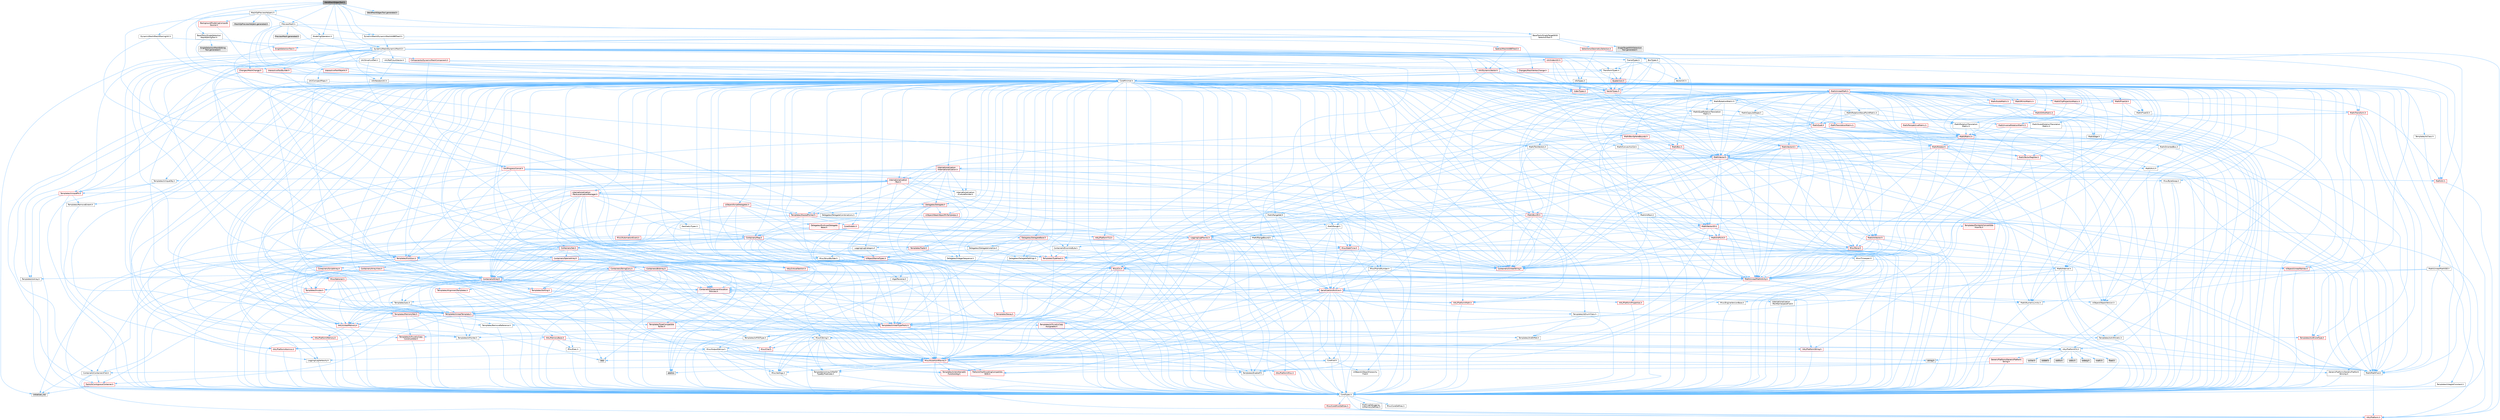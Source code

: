 digraph "WeldMeshEdgesTool.h"
{
 // INTERACTIVE_SVG=YES
 // LATEX_PDF_SIZE
  bgcolor="transparent";
  edge [fontname=Helvetica,fontsize=10,labelfontname=Helvetica,labelfontsize=10];
  node [fontname=Helvetica,fontsize=10,shape=box,height=0.2,width=0.4];
  Node1 [id="Node000001",label="WeldMeshEdgesTool.h",height=0.2,width=0.4,color="gray40", fillcolor="grey60", style="filled", fontcolor="black",tooltip=" "];
  Node1 -> Node2 [id="edge1_Node000001_Node000002",color="steelblue1",style="solid",tooltip=" "];
  Node2 [id="Node000002",label="CoreMinimal.h",height=0.2,width=0.4,color="grey40", fillcolor="white", style="filled",URL="$d7/d67/CoreMinimal_8h.html",tooltip=" "];
  Node2 -> Node3 [id="edge2_Node000002_Node000003",color="steelblue1",style="solid",tooltip=" "];
  Node3 [id="Node000003",label="CoreTypes.h",height=0.2,width=0.4,color="grey40", fillcolor="white", style="filled",URL="$dc/dec/CoreTypes_8h.html",tooltip=" "];
  Node3 -> Node4 [id="edge3_Node000003_Node000004",color="steelblue1",style="solid",tooltip=" "];
  Node4 [id="Node000004",label="HAL/Platform.h",height=0.2,width=0.4,color="red", fillcolor="#FFF0F0", style="filled",URL="$d9/dd0/Platform_8h.html",tooltip=" "];
  Node3 -> Node14 [id="edge4_Node000003_Node000014",color="steelblue1",style="solid",tooltip=" "];
  Node14 [id="Node000014",label="ProfilingDebugging\l/UMemoryDefines.h",height=0.2,width=0.4,color="grey40", fillcolor="white", style="filled",URL="$d2/da2/UMemoryDefines_8h.html",tooltip=" "];
  Node3 -> Node15 [id="edge5_Node000003_Node000015",color="steelblue1",style="solid",tooltip=" "];
  Node15 [id="Node000015",label="Misc/CoreMiscDefines.h",height=0.2,width=0.4,color="red", fillcolor="#FFF0F0", style="filled",URL="$da/d38/CoreMiscDefines_8h.html",tooltip=" "];
  Node15 -> Node4 [id="edge6_Node000015_Node000004",color="steelblue1",style="solid",tooltip=" "];
  Node3 -> Node16 [id="edge7_Node000003_Node000016",color="steelblue1",style="solid",tooltip=" "];
  Node16 [id="Node000016",label="Misc/CoreDefines.h",height=0.2,width=0.4,color="grey40", fillcolor="white", style="filled",URL="$d3/dd2/CoreDefines_8h.html",tooltip=" "];
  Node2 -> Node17 [id="edge8_Node000002_Node000017",color="steelblue1",style="solid",tooltip=" "];
  Node17 [id="Node000017",label="CoreFwd.h",height=0.2,width=0.4,color="grey40", fillcolor="white", style="filled",URL="$d1/d1e/CoreFwd_8h.html",tooltip=" "];
  Node17 -> Node3 [id="edge9_Node000017_Node000003",color="steelblue1",style="solid",tooltip=" "];
  Node17 -> Node18 [id="edge10_Node000017_Node000018",color="steelblue1",style="solid",tooltip=" "];
  Node18 [id="Node000018",label="Containers/ContainersFwd.h",height=0.2,width=0.4,color="grey40", fillcolor="white", style="filled",URL="$d4/d0a/ContainersFwd_8h.html",tooltip=" "];
  Node18 -> Node4 [id="edge11_Node000018_Node000004",color="steelblue1",style="solid",tooltip=" "];
  Node18 -> Node3 [id="edge12_Node000018_Node000003",color="steelblue1",style="solid",tooltip=" "];
  Node18 -> Node19 [id="edge13_Node000018_Node000019",color="steelblue1",style="solid",tooltip=" "];
  Node19 [id="Node000019",label="Traits/IsContiguousContainer.h",height=0.2,width=0.4,color="red", fillcolor="#FFF0F0", style="filled",URL="$d5/d3c/IsContiguousContainer_8h.html",tooltip=" "];
  Node19 -> Node3 [id="edge14_Node000019_Node000003",color="steelblue1",style="solid",tooltip=" "];
  Node19 -> Node21 [id="edge15_Node000019_Node000021",color="steelblue1",style="solid",tooltip=" "];
  Node21 [id="Node000021",label="initializer_list",height=0.2,width=0.4,color="grey60", fillcolor="#E0E0E0", style="filled",tooltip=" "];
  Node17 -> Node22 [id="edge16_Node000017_Node000022",color="steelblue1",style="solid",tooltip=" "];
  Node22 [id="Node000022",label="Math/MathFwd.h",height=0.2,width=0.4,color="grey40", fillcolor="white", style="filled",URL="$d2/d10/MathFwd_8h.html",tooltip=" "];
  Node22 -> Node4 [id="edge17_Node000022_Node000004",color="steelblue1",style="solid",tooltip=" "];
  Node17 -> Node23 [id="edge18_Node000017_Node000023",color="steelblue1",style="solid",tooltip=" "];
  Node23 [id="Node000023",label="UObject/UObjectHierarchy\lFwd.h",height=0.2,width=0.4,color="grey40", fillcolor="white", style="filled",URL="$d3/d13/UObjectHierarchyFwd_8h.html",tooltip=" "];
  Node2 -> Node23 [id="edge19_Node000002_Node000023",color="steelblue1",style="solid",tooltip=" "];
  Node2 -> Node18 [id="edge20_Node000002_Node000018",color="steelblue1",style="solid",tooltip=" "];
  Node2 -> Node24 [id="edge21_Node000002_Node000024",color="steelblue1",style="solid",tooltip=" "];
  Node24 [id="Node000024",label="Misc/VarArgs.h",height=0.2,width=0.4,color="grey40", fillcolor="white", style="filled",URL="$d5/d6f/VarArgs_8h.html",tooltip=" "];
  Node24 -> Node3 [id="edge22_Node000024_Node000003",color="steelblue1",style="solid",tooltip=" "];
  Node2 -> Node25 [id="edge23_Node000002_Node000025",color="steelblue1",style="solid",tooltip=" "];
  Node25 [id="Node000025",label="Logging/LogVerbosity.h",height=0.2,width=0.4,color="grey40", fillcolor="white", style="filled",URL="$d2/d8f/LogVerbosity_8h.html",tooltip=" "];
  Node25 -> Node3 [id="edge24_Node000025_Node000003",color="steelblue1",style="solid",tooltip=" "];
  Node2 -> Node26 [id="edge25_Node000002_Node000026",color="steelblue1",style="solid",tooltip=" "];
  Node26 [id="Node000026",label="Misc/OutputDevice.h",height=0.2,width=0.4,color="grey40", fillcolor="white", style="filled",URL="$d7/d32/OutputDevice_8h.html",tooltip=" "];
  Node26 -> Node17 [id="edge26_Node000026_Node000017",color="steelblue1",style="solid",tooltip=" "];
  Node26 -> Node3 [id="edge27_Node000026_Node000003",color="steelblue1",style="solid",tooltip=" "];
  Node26 -> Node25 [id="edge28_Node000026_Node000025",color="steelblue1",style="solid",tooltip=" "];
  Node26 -> Node24 [id="edge29_Node000026_Node000024",color="steelblue1",style="solid",tooltip=" "];
  Node26 -> Node27 [id="edge30_Node000026_Node000027",color="steelblue1",style="solid",tooltip=" "];
  Node27 [id="Node000027",label="Templates/IsArrayOrRefOf\lTypeByPredicate.h",height=0.2,width=0.4,color="grey40", fillcolor="white", style="filled",URL="$d6/da1/IsArrayOrRefOfTypeByPredicate_8h.html",tooltip=" "];
  Node27 -> Node3 [id="edge31_Node000027_Node000003",color="steelblue1",style="solid",tooltip=" "];
  Node26 -> Node28 [id="edge32_Node000026_Node000028",color="steelblue1",style="solid",tooltip=" "];
  Node28 [id="Node000028",label="Templates/IsValidVariadic\lFunctionArg.h",height=0.2,width=0.4,color="red", fillcolor="#FFF0F0", style="filled",URL="$d0/dc8/IsValidVariadicFunctionArg_8h.html",tooltip=" "];
  Node28 -> Node3 [id="edge33_Node000028_Node000003",color="steelblue1",style="solid",tooltip=" "];
  Node26 -> Node30 [id="edge34_Node000026_Node000030",color="steelblue1",style="solid",tooltip=" "];
  Node30 [id="Node000030",label="Traits/IsCharEncodingCompatible\lWith.h",height=0.2,width=0.4,color="red", fillcolor="#FFF0F0", style="filled",URL="$df/dd1/IsCharEncodingCompatibleWith_8h.html",tooltip=" "];
  Node2 -> Node32 [id="edge35_Node000002_Node000032",color="steelblue1",style="solid",tooltip=" "];
  Node32 [id="Node000032",label="HAL/PlatformCrt.h",height=0.2,width=0.4,color="grey40", fillcolor="white", style="filled",URL="$d8/d75/PlatformCrt_8h.html",tooltip=" "];
  Node32 -> Node33 [id="edge36_Node000032_Node000033",color="steelblue1",style="solid",tooltip=" "];
  Node33 [id="Node000033",label="new",height=0.2,width=0.4,color="grey60", fillcolor="#E0E0E0", style="filled",tooltip=" "];
  Node32 -> Node34 [id="edge37_Node000032_Node000034",color="steelblue1",style="solid",tooltip=" "];
  Node34 [id="Node000034",label="wchar.h",height=0.2,width=0.4,color="grey60", fillcolor="#E0E0E0", style="filled",tooltip=" "];
  Node32 -> Node35 [id="edge38_Node000032_Node000035",color="steelblue1",style="solid",tooltip=" "];
  Node35 [id="Node000035",label="stddef.h",height=0.2,width=0.4,color="grey60", fillcolor="#E0E0E0", style="filled",tooltip=" "];
  Node32 -> Node36 [id="edge39_Node000032_Node000036",color="steelblue1",style="solid",tooltip=" "];
  Node36 [id="Node000036",label="stdlib.h",height=0.2,width=0.4,color="grey60", fillcolor="#E0E0E0", style="filled",tooltip=" "];
  Node32 -> Node37 [id="edge40_Node000032_Node000037",color="steelblue1",style="solid",tooltip=" "];
  Node37 [id="Node000037",label="stdio.h",height=0.2,width=0.4,color="grey60", fillcolor="#E0E0E0", style="filled",tooltip=" "];
  Node32 -> Node38 [id="edge41_Node000032_Node000038",color="steelblue1",style="solid",tooltip=" "];
  Node38 [id="Node000038",label="stdarg.h",height=0.2,width=0.4,color="grey60", fillcolor="#E0E0E0", style="filled",tooltip=" "];
  Node32 -> Node39 [id="edge42_Node000032_Node000039",color="steelblue1",style="solid",tooltip=" "];
  Node39 [id="Node000039",label="math.h",height=0.2,width=0.4,color="grey60", fillcolor="#E0E0E0", style="filled",tooltip=" "];
  Node32 -> Node40 [id="edge43_Node000032_Node000040",color="steelblue1",style="solid",tooltip=" "];
  Node40 [id="Node000040",label="float.h",height=0.2,width=0.4,color="grey60", fillcolor="#E0E0E0", style="filled",tooltip=" "];
  Node32 -> Node41 [id="edge44_Node000032_Node000041",color="steelblue1",style="solid",tooltip=" "];
  Node41 [id="Node000041",label="string.h",height=0.2,width=0.4,color="grey60", fillcolor="#E0E0E0", style="filled",tooltip=" "];
  Node2 -> Node42 [id="edge45_Node000002_Node000042",color="steelblue1",style="solid",tooltip=" "];
  Node42 [id="Node000042",label="HAL/PlatformMisc.h",height=0.2,width=0.4,color="red", fillcolor="#FFF0F0", style="filled",URL="$d0/df5/PlatformMisc_8h.html",tooltip=" "];
  Node42 -> Node3 [id="edge46_Node000042_Node000003",color="steelblue1",style="solid",tooltip=" "];
  Node2 -> Node61 [id="edge47_Node000002_Node000061",color="steelblue1",style="solid",tooltip=" "];
  Node61 [id="Node000061",label="Misc/AssertionMacros.h",height=0.2,width=0.4,color="red", fillcolor="#FFF0F0", style="filled",URL="$d0/dfa/AssertionMacros_8h.html",tooltip=" "];
  Node61 -> Node3 [id="edge48_Node000061_Node000003",color="steelblue1",style="solid",tooltip=" "];
  Node61 -> Node4 [id="edge49_Node000061_Node000004",color="steelblue1",style="solid",tooltip=" "];
  Node61 -> Node42 [id="edge50_Node000061_Node000042",color="steelblue1",style="solid",tooltip=" "];
  Node61 -> Node62 [id="edge51_Node000061_Node000062",color="steelblue1",style="solid",tooltip=" "];
  Node62 [id="Node000062",label="Templates/EnableIf.h",height=0.2,width=0.4,color="grey40", fillcolor="white", style="filled",URL="$d7/d60/EnableIf_8h.html",tooltip=" "];
  Node62 -> Node3 [id="edge52_Node000062_Node000003",color="steelblue1",style="solid",tooltip=" "];
  Node61 -> Node27 [id="edge53_Node000061_Node000027",color="steelblue1",style="solid",tooltip=" "];
  Node61 -> Node28 [id="edge54_Node000061_Node000028",color="steelblue1",style="solid",tooltip=" "];
  Node61 -> Node30 [id="edge55_Node000061_Node000030",color="steelblue1",style="solid",tooltip=" "];
  Node61 -> Node24 [id="edge56_Node000061_Node000024",color="steelblue1",style="solid",tooltip=" "];
  Node61 -> Node69 [id="edge57_Node000061_Node000069",color="steelblue1",style="solid",tooltip=" "];
  Node69 [id="Node000069",label="atomic",height=0.2,width=0.4,color="grey60", fillcolor="#E0E0E0", style="filled",tooltip=" "];
  Node2 -> Node70 [id="edge58_Node000002_Node000070",color="steelblue1",style="solid",tooltip=" "];
  Node70 [id="Node000070",label="Templates/IsPointer.h",height=0.2,width=0.4,color="grey40", fillcolor="white", style="filled",URL="$d7/d05/IsPointer_8h.html",tooltip=" "];
  Node70 -> Node3 [id="edge59_Node000070_Node000003",color="steelblue1",style="solid",tooltip=" "];
  Node2 -> Node71 [id="edge60_Node000002_Node000071",color="steelblue1",style="solid",tooltip=" "];
  Node71 [id="Node000071",label="HAL/PlatformMemory.h",height=0.2,width=0.4,color="red", fillcolor="#FFF0F0", style="filled",URL="$de/d68/PlatformMemory_8h.html",tooltip=" "];
  Node71 -> Node3 [id="edge61_Node000071_Node000003",color="steelblue1",style="solid",tooltip=" "];
  Node2 -> Node54 [id="edge62_Node000002_Node000054",color="steelblue1",style="solid",tooltip=" "];
  Node54 [id="Node000054",label="HAL/PlatformAtomics.h",height=0.2,width=0.4,color="red", fillcolor="#FFF0F0", style="filled",URL="$d3/d36/PlatformAtomics_8h.html",tooltip=" "];
  Node54 -> Node3 [id="edge63_Node000054_Node000003",color="steelblue1",style="solid",tooltip=" "];
  Node2 -> Node76 [id="edge64_Node000002_Node000076",color="steelblue1",style="solid",tooltip=" "];
  Node76 [id="Node000076",label="Misc/Exec.h",height=0.2,width=0.4,color="grey40", fillcolor="white", style="filled",URL="$de/ddb/Exec_8h.html",tooltip=" "];
  Node76 -> Node3 [id="edge65_Node000076_Node000003",color="steelblue1",style="solid",tooltip=" "];
  Node76 -> Node61 [id="edge66_Node000076_Node000061",color="steelblue1",style="solid",tooltip=" "];
  Node2 -> Node77 [id="edge67_Node000002_Node000077",color="steelblue1",style="solid",tooltip=" "];
  Node77 [id="Node000077",label="HAL/MemoryBase.h",height=0.2,width=0.4,color="red", fillcolor="#FFF0F0", style="filled",URL="$d6/d9f/MemoryBase_8h.html",tooltip=" "];
  Node77 -> Node3 [id="edge68_Node000077_Node000003",color="steelblue1",style="solid",tooltip=" "];
  Node77 -> Node54 [id="edge69_Node000077_Node000054",color="steelblue1",style="solid",tooltip=" "];
  Node77 -> Node32 [id="edge70_Node000077_Node000032",color="steelblue1",style="solid",tooltip=" "];
  Node77 -> Node76 [id="edge71_Node000077_Node000076",color="steelblue1",style="solid",tooltip=" "];
  Node77 -> Node26 [id="edge72_Node000077_Node000026",color="steelblue1",style="solid",tooltip=" "];
  Node2 -> Node87 [id="edge73_Node000002_Node000087",color="steelblue1",style="solid",tooltip=" "];
  Node87 [id="Node000087",label="HAL/UnrealMemory.h",height=0.2,width=0.4,color="red", fillcolor="#FFF0F0", style="filled",URL="$d9/d96/UnrealMemory_8h.html",tooltip=" "];
  Node87 -> Node3 [id="edge74_Node000087_Node000003",color="steelblue1",style="solid",tooltip=" "];
  Node87 -> Node77 [id="edge75_Node000087_Node000077",color="steelblue1",style="solid",tooltip=" "];
  Node87 -> Node71 [id="edge76_Node000087_Node000071",color="steelblue1",style="solid",tooltip=" "];
  Node87 -> Node70 [id="edge77_Node000087_Node000070",color="steelblue1",style="solid",tooltip=" "];
  Node2 -> Node89 [id="edge78_Node000002_Node000089",color="steelblue1",style="solid",tooltip=" "];
  Node89 [id="Node000089",label="Templates/IsArithmetic.h",height=0.2,width=0.4,color="grey40", fillcolor="white", style="filled",URL="$d2/d5d/IsArithmetic_8h.html",tooltip=" "];
  Node89 -> Node3 [id="edge79_Node000089_Node000003",color="steelblue1",style="solid",tooltip=" "];
  Node2 -> Node83 [id="edge80_Node000002_Node000083",color="steelblue1",style="solid",tooltip=" "];
  Node83 [id="Node000083",label="Templates/AndOrNot.h",height=0.2,width=0.4,color="grey40", fillcolor="white", style="filled",URL="$db/d0a/AndOrNot_8h.html",tooltip=" "];
  Node83 -> Node3 [id="edge81_Node000083_Node000003",color="steelblue1",style="solid",tooltip=" "];
  Node2 -> Node90 [id="edge82_Node000002_Node000090",color="steelblue1",style="solid",tooltip=" "];
  Node90 [id="Node000090",label="Templates/IsPODType.h",height=0.2,width=0.4,color="grey40", fillcolor="white", style="filled",URL="$d7/db1/IsPODType_8h.html",tooltip=" "];
  Node90 -> Node3 [id="edge83_Node000090_Node000003",color="steelblue1",style="solid",tooltip=" "];
  Node2 -> Node91 [id="edge84_Node000002_Node000091",color="steelblue1",style="solid",tooltip=" "];
  Node91 [id="Node000091",label="Templates/IsUECoreType.h",height=0.2,width=0.4,color="red", fillcolor="#FFF0F0", style="filled",URL="$d1/db8/IsUECoreType_8h.html",tooltip=" "];
  Node91 -> Node3 [id="edge85_Node000091_Node000003",color="steelblue1",style="solid",tooltip=" "];
  Node2 -> Node84 [id="edge86_Node000002_Node000084",color="steelblue1",style="solid",tooltip=" "];
  Node84 [id="Node000084",label="Templates/IsTriviallyCopy\lConstructible.h",height=0.2,width=0.4,color="red", fillcolor="#FFF0F0", style="filled",URL="$d3/d78/IsTriviallyCopyConstructible_8h.html",tooltip=" "];
  Node84 -> Node3 [id="edge87_Node000084_Node000003",color="steelblue1",style="solid",tooltip=" "];
  Node2 -> Node92 [id="edge88_Node000002_Node000092",color="steelblue1",style="solid",tooltip=" "];
  Node92 [id="Node000092",label="Templates/UnrealTypeTraits.h",height=0.2,width=0.4,color="red", fillcolor="#FFF0F0", style="filled",URL="$d2/d2d/UnrealTypeTraits_8h.html",tooltip=" "];
  Node92 -> Node3 [id="edge89_Node000092_Node000003",color="steelblue1",style="solid",tooltip=" "];
  Node92 -> Node70 [id="edge90_Node000092_Node000070",color="steelblue1",style="solid",tooltip=" "];
  Node92 -> Node61 [id="edge91_Node000092_Node000061",color="steelblue1",style="solid",tooltip=" "];
  Node92 -> Node83 [id="edge92_Node000092_Node000083",color="steelblue1",style="solid",tooltip=" "];
  Node92 -> Node62 [id="edge93_Node000092_Node000062",color="steelblue1",style="solid",tooltip=" "];
  Node92 -> Node89 [id="edge94_Node000092_Node000089",color="steelblue1",style="solid",tooltip=" "];
  Node92 -> Node90 [id="edge95_Node000092_Node000090",color="steelblue1",style="solid",tooltip=" "];
  Node92 -> Node91 [id="edge96_Node000092_Node000091",color="steelblue1",style="solid",tooltip=" "];
  Node92 -> Node84 [id="edge97_Node000092_Node000084",color="steelblue1",style="solid",tooltip=" "];
  Node2 -> Node62 [id="edge98_Node000002_Node000062",color="steelblue1",style="solid",tooltip=" "];
  Node2 -> Node94 [id="edge99_Node000002_Node000094",color="steelblue1",style="solid",tooltip=" "];
  Node94 [id="Node000094",label="Templates/RemoveReference.h",height=0.2,width=0.4,color="grey40", fillcolor="white", style="filled",URL="$da/dbe/RemoveReference_8h.html",tooltip=" "];
  Node94 -> Node3 [id="edge100_Node000094_Node000003",color="steelblue1",style="solid",tooltip=" "];
  Node2 -> Node95 [id="edge101_Node000002_Node000095",color="steelblue1",style="solid",tooltip=" "];
  Node95 [id="Node000095",label="Templates/IntegralConstant.h",height=0.2,width=0.4,color="grey40", fillcolor="white", style="filled",URL="$db/d1b/IntegralConstant_8h.html",tooltip=" "];
  Node95 -> Node3 [id="edge102_Node000095_Node000003",color="steelblue1",style="solid",tooltip=" "];
  Node2 -> Node96 [id="edge103_Node000002_Node000096",color="steelblue1",style="solid",tooltip=" "];
  Node96 [id="Node000096",label="Templates/IsClass.h",height=0.2,width=0.4,color="grey40", fillcolor="white", style="filled",URL="$db/dcb/IsClass_8h.html",tooltip=" "];
  Node96 -> Node3 [id="edge104_Node000096_Node000003",color="steelblue1",style="solid",tooltip=" "];
  Node2 -> Node97 [id="edge105_Node000002_Node000097",color="steelblue1",style="solid",tooltip=" "];
  Node97 [id="Node000097",label="Templates/TypeCompatible\lBytes.h",height=0.2,width=0.4,color="red", fillcolor="#FFF0F0", style="filled",URL="$df/d0a/TypeCompatibleBytes_8h.html",tooltip=" "];
  Node97 -> Node3 [id="edge106_Node000097_Node000003",color="steelblue1",style="solid",tooltip=" "];
  Node97 -> Node41 [id="edge107_Node000097_Node000041",color="steelblue1",style="solid",tooltip=" "];
  Node97 -> Node33 [id="edge108_Node000097_Node000033",color="steelblue1",style="solid",tooltip=" "];
  Node2 -> Node19 [id="edge109_Node000002_Node000019",color="steelblue1",style="solid",tooltip=" "];
  Node2 -> Node98 [id="edge110_Node000002_Node000098",color="steelblue1",style="solid",tooltip=" "];
  Node98 [id="Node000098",label="Templates/UnrealTemplate.h",height=0.2,width=0.4,color="red", fillcolor="#FFF0F0", style="filled",URL="$d4/d24/UnrealTemplate_8h.html",tooltip=" "];
  Node98 -> Node3 [id="edge111_Node000098_Node000003",color="steelblue1",style="solid",tooltip=" "];
  Node98 -> Node70 [id="edge112_Node000098_Node000070",color="steelblue1",style="solid",tooltip=" "];
  Node98 -> Node87 [id="edge113_Node000098_Node000087",color="steelblue1",style="solid",tooltip=" "];
  Node98 -> Node92 [id="edge114_Node000098_Node000092",color="steelblue1",style="solid",tooltip=" "];
  Node98 -> Node94 [id="edge115_Node000098_Node000094",color="steelblue1",style="solid",tooltip=" "];
  Node98 -> Node97 [id="edge116_Node000098_Node000097",color="steelblue1",style="solid",tooltip=" "];
  Node98 -> Node19 [id="edge117_Node000098_Node000019",color="steelblue1",style="solid",tooltip=" "];
  Node2 -> Node47 [id="edge118_Node000002_Node000047",color="steelblue1",style="solid",tooltip=" "];
  Node47 [id="Node000047",label="Math/NumericLimits.h",height=0.2,width=0.4,color="grey40", fillcolor="white", style="filled",URL="$df/d1b/NumericLimits_8h.html",tooltip=" "];
  Node47 -> Node3 [id="edge119_Node000047_Node000003",color="steelblue1",style="solid",tooltip=" "];
  Node2 -> Node102 [id="edge120_Node000002_Node000102",color="steelblue1",style="solid",tooltip=" "];
  Node102 [id="Node000102",label="HAL/PlatformMath.h",height=0.2,width=0.4,color="red", fillcolor="#FFF0F0", style="filled",URL="$dc/d53/PlatformMath_8h.html",tooltip=" "];
  Node102 -> Node3 [id="edge121_Node000102_Node000003",color="steelblue1",style="solid",tooltip=" "];
  Node2 -> Node85 [id="edge122_Node000002_Node000085",color="steelblue1",style="solid",tooltip=" "];
  Node85 [id="Node000085",label="Templates/IsTriviallyCopy\lAssignable.h",height=0.2,width=0.4,color="red", fillcolor="#FFF0F0", style="filled",URL="$d2/df2/IsTriviallyCopyAssignable_8h.html",tooltip=" "];
  Node85 -> Node3 [id="edge123_Node000085_Node000003",color="steelblue1",style="solid",tooltip=" "];
  Node2 -> Node110 [id="edge124_Node000002_Node000110",color="steelblue1",style="solid",tooltip=" "];
  Node110 [id="Node000110",label="Templates/MemoryOps.h",height=0.2,width=0.4,color="red", fillcolor="#FFF0F0", style="filled",URL="$db/dea/MemoryOps_8h.html",tooltip=" "];
  Node110 -> Node3 [id="edge125_Node000110_Node000003",color="steelblue1",style="solid",tooltip=" "];
  Node110 -> Node87 [id="edge126_Node000110_Node000087",color="steelblue1",style="solid",tooltip=" "];
  Node110 -> Node85 [id="edge127_Node000110_Node000085",color="steelblue1",style="solid",tooltip=" "];
  Node110 -> Node84 [id="edge128_Node000110_Node000084",color="steelblue1",style="solid",tooltip=" "];
  Node110 -> Node92 [id="edge129_Node000110_Node000092",color="steelblue1",style="solid",tooltip=" "];
  Node110 -> Node33 [id="edge130_Node000110_Node000033",color="steelblue1",style="solid",tooltip=" "];
  Node2 -> Node111 [id="edge131_Node000002_Node000111",color="steelblue1",style="solid",tooltip=" "];
  Node111 [id="Node000111",label="Containers/ContainerAllocation\lPolicies.h",height=0.2,width=0.4,color="red", fillcolor="#FFF0F0", style="filled",URL="$d7/dff/ContainerAllocationPolicies_8h.html",tooltip=" "];
  Node111 -> Node3 [id="edge132_Node000111_Node000003",color="steelblue1",style="solid",tooltip=" "];
  Node111 -> Node111 [id="edge133_Node000111_Node000111",color="steelblue1",style="solid",tooltip=" "];
  Node111 -> Node102 [id="edge134_Node000111_Node000102",color="steelblue1",style="solid",tooltip=" "];
  Node111 -> Node87 [id="edge135_Node000111_Node000087",color="steelblue1",style="solid",tooltip=" "];
  Node111 -> Node47 [id="edge136_Node000111_Node000047",color="steelblue1",style="solid",tooltip=" "];
  Node111 -> Node61 [id="edge137_Node000111_Node000061",color="steelblue1",style="solid",tooltip=" "];
  Node111 -> Node110 [id="edge138_Node000111_Node000110",color="steelblue1",style="solid",tooltip=" "];
  Node111 -> Node97 [id="edge139_Node000111_Node000097",color="steelblue1",style="solid",tooltip=" "];
  Node2 -> Node114 [id="edge140_Node000002_Node000114",color="steelblue1",style="solid",tooltip=" "];
  Node114 [id="Node000114",label="Templates/IsEnumClass.h",height=0.2,width=0.4,color="grey40", fillcolor="white", style="filled",URL="$d7/d15/IsEnumClass_8h.html",tooltip=" "];
  Node114 -> Node3 [id="edge141_Node000114_Node000003",color="steelblue1",style="solid",tooltip=" "];
  Node114 -> Node83 [id="edge142_Node000114_Node000083",color="steelblue1",style="solid",tooltip=" "];
  Node2 -> Node115 [id="edge143_Node000002_Node000115",color="steelblue1",style="solid",tooltip=" "];
  Node115 [id="Node000115",label="HAL/PlatformProperties.h",height=0.2,width=0.4,color="red", fillcolor="#FFF0F0", style="filled",URL="$d9/db0/PlatformProperties_8h.html",tooltip=" "];
  Node115 -> Node3 [id="edge144_Node000115_Node000003",color="steelblue1",style="solid",tooltip=" "];
  Node2 -> Node118 [id="edge145_Node000002_Node000118",color="steelblue1",style="solid",tooltip=" "];
  Node118 [id="Node000118",label="Misc/EngineVersionBase.h",height=0.2,width=0.4,color="grey40", fillcolor="white", style="filled",URL="$d5/d2b/EngineVersionBase_8h.html",tooltip=" "];
  Node118 -> Node3 [id="edge146_Node000118_Node000003",color="steelblue1",style="solid",tooltip=" "];
  Node2 -> Node119 [id="edge147_Node000002_Node000119",color="steelblue1",style="solid",tooltip=" "];
  Node119 [id="Node000119",label="Internationalization\l/TextNamespaceFwd.h",height=0.2,width=0.4,color="grey40", fillcolor="white", style="filled",URL="$d8/d97/TextNamespaceFwd_8h.html",tooltip=" "];
  Node119 -> Node3 [id="edge148_Node000119_Node000003",color="steelblue1",style="solid",tooltip=" "];
  Node2 -> Node120 [id="edge149_Node000002_Node000120",color="steelblue1",style="solid",tooltip=" "];
  Node120 [id="Node000120",label="Serialization/Archive.h",height=0.2,width=0.4,color="red", fillcolor="#FFF0F0", style="filled",URL="$d7/d3b/Archive_8h.html",tooltip=" "];
  Node120 -> Node17 [id="edge150_Node000120_Node000017",color="steelblue1",style="solid",tooltip=" "];
  Node120 -> Node3 [id="edge151_Node000120_Node000003",color="steelblue1",style="solid",tooltip=" "];
  Node120 -> Node115 [id="edge152_Node000120_Node000115",color="steelblue1",style="solid",tooltip=" "];
  Node120 -> Node119 [id="edge153_Node000120_Node000119",color="steelblue1",style="solid",tooltip=" "];
  Node120 -> Node22 [id="edge154_Node000120_Node000022",color="steelblue1",style="solid",tooltip=" "];
  Node120 -> Node61 [id="edge155_Node000120_Node000061",color="steelblue1",style="solid",tooltip=" "];
  Node120 -> Node118 [id="edge156_Node000120_Node000118",color="steelblue1",style="solid",tooltip=" "];
  Node120 -> Node24 [id="edge157_Node000120_Node000024",color="steelblue1",style="solid",tooltip=" "];
  Node120 -> Node62 [id="edge158_Node000120_Node000062",color="steelblue1",style="solid",tooltip=" "];
  Node120 -> Node27 [id="edge159_Node000120_Node000027",color="steelblue1",style="solid",tooltip=" "];
  Node120 -> Node114 [id="edge160_Node000120_Node000114",color="steelblue1",style="solid",tooltip=" "];
  Node120 -> Node28 [id="edge161_Node000120_Node000028",color="steelblue1",style="solid",tooltip=" "];
  Node120 -> Node98 [id="edge162_Node000120_Node000098",color="steelblue1",style="solid",tooltip=" "];
  Node120 -> Node30 [id="edge163_Node000120_Node000030",color="steelblue1",style="solid",tooltip=" "];
  Node120 -> Node123 [id="edge164_Node000120_Node000123",color="steelblue1",style="solid",tooltip=" "];
  Node123 [id="Node000123",label="UObject/ObjectVersion.h",height=0.2,width=0.4,color="grey40", fillcolor="white", style="filled",URL="$da/d63/ObjectVersion_8h.html",tooltip=" "];
  Node123 -> Node3 [id="edge165_Node000123_Node000003",color="steelblue1",style="solid",tooltip=" "];
  Node2 -> Node124 [id="edge166_Node000002_Node000124",color="steelblue1",style="solid",tooltip=" "];
  Node124 [id="Node000124",label="Templates/Less.h",height=0.2,width=0.4,color="grey40", fillcolor="white", style="filled",URL="$de/dc8/Less_8h.html",tooltip=" "];
  Node124 -> Node3 [id="edge167_Node000124_Node000003",color="steelblue1",style="solid",tooltip=" "];
  Node124 -> Node98 [id="edge168_Node000124_Node000098",color="steelblue1",style="solid",tooltip=" "];
  Node2 -> Node125 [id="edge169_Node000002_Node000125",color="steelblue1",style="solid",tooltip=" "];
  Node125 [id="Node000125",label="Templates/Sorting.h",height=0.2,width=0.4,color="red", fillcolor="#FFF0F0", style="filled",URL="$d3/d9e/Sorting_8h.html",tooltip=" "];
  Node125 -> Node3 [id="edge170_Node000125_Node000003",color="steelblue1",style="solid",tooltip=" "];
  Node125 -> Node102 [id="edge171_Node000125_Node000102",color="steelblue1",style="solid",tooltip=" "];
  Node125 -> Node124 [id="edge172_Node000125_Node000124",color="steelblue1",style="solid",tooltip=" "];
  Node2 -> Node136 [id="edge173_Node000002_Node000136",color="steelblue1",style="solid",tooltip=" "];
  Node136 [id="Node000136",label="Misc/Char.h",height=0.2,width=0.4,color="red", fillcolor="#FFF0F0", style="filled",URL="$d0/d58/Char_8h.html",tooltip=" "];
  Node136 -> Node3 [id="edge174_Node000136_Node000003",color="steelblue1",style="solid",tooltip=" "];
  Node2 -> Node139 [id="edge175_Node000002_Node000139",color="steelblue1",style="solid",tooltip=" "];
  Node139 [id="Node000139",label="GenericPlatform/GenericPlatform\lStricmp.h",height=0.2,width=0.4,color="grey40", fillcolor="white", style="filled",URL="$d2/d86/GenericPlatformStricmp_8h.html",tooltip=" "];
  Node139 -> Node3 [id="edge176_Node000139_Node000003",color="steelblue1",style="solid",tooltip=" "];
  Node2 -> Node140 [id="edge177_Node000002_Node000140",color="steelblue1",style="solid",tooltip=" "];
  Node140 [id="Node000140",label="GenericPlatform/GenericPlatform\lString.h",height=0.2,width=0.4,color="red", fillcolor="#FFF0F0", style="filled",URL="$dd/d20/GenericPlatformString_8h.html",tooltip=" "];
  Node140 -> Node3 [id="edge178_Node000140_Node000003",color="steelblue1",style="solid",tooltip=" "];
  Node140 -> Node139 [id="edge179_Node000140_Node000139",color="steelblue1",style="solid",tooltip=" "];
  Node140 -> Node62 [id="edge180_Node000140_Node000062",color="steelblue1",style="solid",tooltip=" "];
  Node140 -> Node30 [id="edge181_Node000140_Node000030",color="steelblue1",style="solid",tooltip=" "];
  Node2 -> Node73 [id="edge182_Node000002_Node000073",color="steelblue1",style="solid",tooltip=" "];
  Node73 [id="Node000073",label="HAL/PlatformString.h",height=0.2,width=0.4,color="red", fillcolor="#FFF0F0", style="filled",URL="$db/db5/PlatformString_8h.html",tooltip=" "];
  Node73 -> Node3 [id="edge183_Node000073_Node000003",color="steelblue1",style="solid",tooltip=" "];
  Node2 -> Node143 [id="edge184_Node000002_Node000143",color="steelblue1",style="solid",tooltip=" "];
  Node143 [id="Node000143",label="Misc/CString.h",height=0.2,width=0.4,color="grey40", fillcolor="white", style="filled",URL="$d2/d49/CString_8h.html",tooltip=" "];
  Node143 -> Node3 [id="edge185_Node000143_Node000003",color="steelblue1",style="solid",tooltip=" "];
  Node143 -> Node32 [id="edge186_Node000143_Node000032",color="steelblue1",style="solid",tooltip=" "];
  Node143 -> Node73 [id="edge187_Node000143_Node000073",color="steelblue1",style="solid",tooltip=" "];
  Node143 -> Node61 [id="edge188_Node000143_Node000061",color="steelblue1",style="solid",tooltip=" "];
  Node143 -> Node136 [id="edge189_Node000143_Node000136",color="steelblue1",style="solid",tooltip=" "];
  Node143 -> Node24 [id="edge190_Node000143_Node000024",color="steelblue1",style="solid",tooltip=" "];
  Node143 -> Node27 [id="edge191_Node000143_Node000027",color="steelblue1",style="solid",tooltip=" "];
  Node143 -> Node28 [id="edge192_Node000143_Node000028",color="steelblue1",style="solid",tooltip=" "];
  Node143 -> Node30 [id="edge193_Node000143_Node000030",color="steelblue1",style="solid",tooltip=" "];
  Node2 -> Node144 [id="edge194_Node000002_Node000144",color="steelblue1",style="solid",tooltip=" "];
  Node144 [id="Node000144",label="Misc/Crc.h",height=0.2,width=0.4,color="red", fillcolor="#FFF0F0", style="filled",URL="$d4/dd2/Crc_8h.html",tooltip=" "];
  Node144 -> Node3 [id="edge195_Node000144_Node000003",color="steelblue1",style="solid",tooltip=" "];
  Node144 -> Node73 [id="edge196_Node000144_Node000073",color="steelblue1",style="solid",tooltip=" "];
  Node144 -> Node61 [id="edge197_Node000144_Node000061",color="steelblue1",style="solid",tooltip=" "];
  Node144 -> Node143 [id="edge198_Node000144_Node000143",color="steelblue1",style="solid",tooltip=" "];
  Node144 -> Node136 [id="edge199_Node000144_Node000136",color="steelblue1",style="solid",tooltip=" "];
  Node144 -> Node92 [id="edge200_Node000144_Node000092",color="steelblue1",style="solid",tooltip=" "];
  Node2 -> Node135 [id="edge201_Node000002_Node000135",color="steelblue1",style="solid",tooltip=" "];
  Node135 [id="Node000135",label="Math/UnrealMathUtility.h",height=0.2,width=0.4,color="red", fillcolor="#FFF0F0", style="filled",URL="$db/db8/UnrealMathUtility_8h.html",tooltip=" "];
  Node135 -> Node3 [id="edge202_Node000135_Node000003",color="steelblue1",style="solid",tooltip=" "];
  Node135 -> Node61 [id="edge203_Node000135_Node000061",color="steelblue1",style="solid",tooltip=" "];
  Node135 -> Node102 [id="edge204_Node000135_Node000102",color="steelblue1",style="solid",tooltip=" "];
  Node135 -> Node22 [id="edge205_Node000135_Node000022",color="steelblue1",style="solid",tooltip=" "];
  Node2 -> Node145 [id="edge206_Node000002_Node000145",color="steelblue1",style="solid",tooltip=" "];
  Node145 [id="Node000145",label="Containers/UnrealString.h",height=0.2,width=0.4,color="red", fillcolor="#FFF0F0", style="filled",URL="$d5/dba/UnrealString_8h.html",tooltip=" "];
  Node2 -> Node149 [id="edge207_Node000002_Node000149",color="steelblue1",style="solid",tooltip=" "];
  Node149 [id="Node000149",label="Containers/Array.h",height=0.2,width=0.4,color="red", fillcolor="#FFF0F0", style="filled",URL="$df/dd0/Array_8h.html",tooltip=" "];
  Node149 -> Node3 [id="edge208_Node000149_Node000003",color="steelblue1",style="solid",tooltip=" "];
  Node149 -> Node61 [id="edge209_Node000149_Node000061",color="steelblue1",style="solid",tooltip=" "];
  Node149 -> Node87 [id="edge210_Node000149_Node000087",color="steelblue1",style="solid",tooltip=" "];
  Node149 -> Node92 [id="edge211_Node000149_Node000092",color="steelblue1",style="solid",tooltip=" "];
  Node149 -> Node98 [id="edge212_Node000149_Node000098",color="steelblue1",style="solid",tooltip=" "];
  Node149 -> Node111 [id="edge213_Node000149_Node000111",color="steelblue1",style="solid",tooltip=" "];
  Node149 -> Node120 [id="edge214_Node000149_Node000120",color="steelblue1",style="solid",tooltip=" "];
  Node149 -> Node128 [id="edge215_Node000149_Node000128",color="steelblue1",style="solid",tooltip=" "];
  Node128 [id="Node000128",label="Templates/Invoke.h",height=0.2,width=0.4,color="red", fillcolor="#FFF0F0", style="filled",URL="$d7/deb/Invoke_8h.html",tooltip=" "];
  Node128 -> Node3 [id="edge216_Node000128_Node000003",color="steelblue1",style="solid",tooltip=" "];
  Node128 -> Node98 [id="edge217_Node000128_Node000098",color="steelblue1",style="solid",tooltip=" "];
  Node149 -> Node124 [id="edge218_Node000149_Node000124",color="steelblue1",style="solid",tooltip=" "];
  Node149 -> Node125 [id="edge219_Node000149_Node000125",color="steelblue1",style="solid",tooltip=" "];
  Node149 -> Node172 [id="edge220_Node000149_Node000172",color="steelblue1",style="solid",tooltip=" "];
  Node172 [id="Node000172",label="Templates/AlignmentTemplates.h",height=0.2,width=0.4,color="red", fillcolor="#FFF0F0", style="filled",URL="$dd/d32/AlignmentTemplates_8h.html",tooltip=" "];
  Node172 -> Node3 [id="edge221_Node000172_Node000003",color="steelblue1",style="solid",tooltip=" "];
  Node172 -> Node70 [id="edge222_Node000172_Node000070",color="steelblue1",style="solid",tooltip=" "];
  Node2 -> Node173 [id="edge223_Node000002_Node000173",color="steelblue1",style="solid",tooltip=" "];
  Node173 [id="Node000173",label="Misc/FrameNumber.h",height=0.2,width=0.4,color="grey40", fillcolor="white", style="filled",URL="$dd/dbd/FrameNumber_8h.html",tooltip=" "];
  Node173 -> Node3 [id="edge224_Node000173_Node000003",color="steelblue1",style="solid",tooltip=" "];
  Node173 -> Node47 [id="edge225_Node000173_Node000047",color="steelblue1",style="solid",tooltip=" "];
  Node173 -> Node135 [id="edge226_Node000173_Node000135",color="steelblue1",style="solid",tooltip=" "];
  Node173 -> Node62 [id="edge227_Node000173_Node000062",color="steelblue1",style="solid",tooltip=" "];
  Node173 -> Node92 [id="edge228_Node000173_Node000092",color="steelblue1",style="solid",tooltip=" "];
  Node2 -> Node174 [id="edge229_Node000002_Node000174",color="steelblue1",style="solid",tooltip=" "];
  Node174 [id="Node000174",label="Misc/Timespan.h",height=0.2,width=0.4,color="grey40", fillcolor="white", style="filled",URL="$da/dd9/Timespan_8h.html",tooltip=" "];
  Node174 -> Node3 [id="edge230_Node000174_Node000003",color="steelblue1",style="solid",tooltip=" "];
  Node174 -> Node175 [id="edge231_Node000174_Node000175",color="steelblue1",style="solid",tooltip=" "];
  Node175 [id="Node000175",label="Math/Interval.h",height=0.2,width=0.4,color="grey40", fillcolor="white", style="filled",URL="$d1/d55/Interval_8h.html",tooltip=" "];
  Node175 -> Node3 [id="edge232_Node000175_Node000003",color="steelblue1",style="solid",tooltip=" "];
  Node175 -> Node89 [id="edge233_Node000175_Node000089",color="steelblue1",style="solid",tooltip=" "];
  Node175 -> Node92 [id="edge234_Node000175_Node000092",color="steelblue1",style="solid",tooltip=" "];
  Node175 -> Node47 [id="edge235_Node000175_Node000047",color="steelblue1",style="solid",tooltip=" "];
  Node175 -> Node135 [id="edge236_Node000175_Node000135",color="steelblue1",style="solid",tooltip=" "];
  Node174 -> Node135 [id="edge237_Node000174_Node000135",color="steelblue1",style="solid",tooltip=" "];
  Node174 -> Node61 [id="edge238_Node000174_Node000061",color="steelblue1",style="solid",tooltip=" "];
  Node2 -> Node176 [id="edge239_Node000002_Node000176",color="steelblue1",style="solid",tooltip=" "];
  Node176 [id="Node000176",label="Containers/StringConv.h",height=0.2,width=0.4,color="red", fillcolor="#FFF0F0", style="filled",URL="$d3/ddf/StringConv_8h.html",tooltip=" "];
  Node176 -> Node3 [id="edge240_Node000176_Node000003",color="steelblue1",style="solid",tooltip=" "];
  Node176 -> Node61 [id="edge241_Node000176_Node000061",color="steelblue1",style="solid",tooltip=" "];
  Node176 -> Node111 [id="edge242_Node000176_Node000111",color="steelblue1",style="solid",tooltip=" "];
  Node176 -> Node149 [id="edge243_Node000176_Node000149",color="steelblue1",style="solid",tooltip=" "];
  Node176 -> Node143 [id="edge244_Node000176_Node000143",color="steelblue1",style="solid",tooltip=" "];
  Node176 -> Node177 [id="edge245_Node000176_Node000177",color="steelblue1",style="solid",tooltip=" "];
  Node177 [id="Node000177",label="Templates/IsArray.h",height=0.2,width=0.4,color="grey40", fillcolor="white", style="filled",URL="$d8/d8d/IsArray_8h.html",tooltip=" "];
  Node177 -> Node3 [id="edge246_Node000177_Node000003",color="steelblue1",style="solid",tooltip=" "];
  Node176 -> Node98 [id="edge247_Node000176_Node000098",color="steelblue1",style="solid",tooltip=" "];
  Node176 -> Node92 [id="edge248_Node000176_Node000092",color="steelblue1",style="solid",tooltip=" "];
  Node176 -> Node30 [id="edge249_Node000176_Node000030",color="steelblue1",style="solid",tooltip=" "];
  Node176 -> Node19 [id="edge250_Node000176_Node000019",color="steelblue1",style="solid",tooltip=" "];
  Node2 -> Node178 [id="edge251_Node000002_Node000178",color="steelblue1",style="solid",tooltip=" "];
  Node178 [id="Node000178",label="UObject/UnrealNames.h",height=0.2,width=0.4,color="red", fillcolor="#FFF0F0", style="filled",URL="$d8/db1/UnrealNames_8h.html",tooltip=" "];
  Node178 -> Node3 [id="edge252_Node000178_Node000003",color="steelblue1",style="solid",tooltip=" "];
  Node2 -> Node180 [id="edge253_Node000002_Node000180",color="steelblue1",style="solid",tooltip=" "];
  Node180 [id="Node000180",label="UObject/NameTypes.h",height=0.2,width=0.4,color="red", fillcolor="#FFF0F0", style="filled",URL="$d6/d35/NameTypes_8h.html",tooltip=" "];
  Node180 -> Node3 [id="edge254_Node000180_Node000003",color="steelblue1",style="solid",tooltip=" "];
  Node180 -> Node61 [id="edge255_Node000180_Node000061",color="steelblue1",style="solid",tooltip=" "];
  Node180 -> Node87 [id="edge256_Node000180_Node000087",color="steelblue1",style="solid",tooltip=" "];
  Node180 -> Node92 [id="edge257_Node000180_Node000092",color="steelblue1",style="solid",tooltip=" "];
  Node180 -> Node98 [id="edge258_Node000180_Node000098",color="steelblue1",style="solid",tooltip=" "];
  Node180 -> Node145 [id="edge259_Node000180_Node000145",color="steelblue1",style="solid",tooltip=" "];
  Node180 -> Node181 [id="edge260_Node000180_Node000181",color="steelblue1",style="solid",tooltip=" "];
  Node181 [id="Node000181",label="HAL/CriticalSection.h",height=0.2,width=0.4,color="red", fillcolor="#FFF0F0", style="filled",URL="$d6/d90/CriticalSection_8h.html",tooltip=" "];
  Node180 -> Node176 [id="edge261_Node000180_Node000176",color="steelblue1",style="solid",tooltip=" "];
  Node180 -> Node178 [id="edge262_Node000180_Node000178",color="steelblue1",style="solid",tooltip=" "];
  Node2 -> Node188 [id="edge263_Node000002_Node000188",color="steelblue1",style="solid",tooltip=" "];
  Node188 [id="Node000188",label="Misc/Parse.h",height=0.2,width=0.4,color="red", fillcolor="#FFF0F0", style="filled",URL="$dc/d71/Parse_8h.html",tooltip=" "];
  Node188 -> Node145 [id="edge264_Node000188_Node000145",color="steelblue1",style="solid",tooltip=" "];
  Node188 -> Node3 [id="edge265_Node000188_Node000003",color="steelblue1",style="solid",tooltip=" "];
  Node188 -> Node32 [id="edge266_Node000188_Node000032",color="steelblue1",style="solid",tooltip=" "];
  Node188 -> Node189 [id="edge267_Node000188_Node000189",color="steelblue1",style="solid",tooltip=" "];
  Node189 [id="Node000189",label="Templates/Function.h",height=0.2,width=0.4,color="red", fillcolor="#FFF0F0", style="filled",URL="$df/df5/Function_8h.html",tooltip=" "];
  Node189 -> Node3 [id="edge268_Node000189_Node000003",color="steelblue1",style="solid",tooltip=" "];
  Node189 -> Node61 [id="edge269_Node000189_Node000061",color="steelblue1",style="solid",tooltip=" "];
  Node189 -> Node87 [id="edge270_Node000189_Node000087",color="steelblue1",style="solid",tooltip=" "];
  Node189 -> Node92 [id="edge271_Node000189_Node000092",color="steelblue1",style="solid",tooltip=" "];
  Node189 -> Node128 [id="edge272_Node000189_Node000128",color="steelblue1",style="solid",tooltip=" "];
  Node189 -> Node98 [id="edge273_Node000189_Node000098",color="steelblue1",style="solid",tooltip=" "];
  Node189 -> Node135 [id="edge274_Node000189_Node000135",color="steelblue1",style="solid",tooltip=" "];
  Node189 -> Node33 [id="edge275_Node000189_Node000033",color="steelblue1",style="solid",tooltip=" "];
  Node2 -> Node172 [id="edge276_Node000002_Node000172",color="steelblue1",style="solid",tooltip=" "];
  Node2 -> Node191 [id="edge277_Node000002_Node000191",color="steelblue1",style="solid",tooltip=" "];
  Node191 [id="Node000191",label="Misc/StructBuilder.h",height=0.2,width=0.4,color="grey40", fillcolor="white", style="filled",URL="$d9/db3/StructBuilder_8h.html",tooltip=" "];
  Node191 -> Node3 [id="edge278_Node000191_Node000003",color="steelblue1",style="solid",tooltip=" "];
  Node191 -> Node135 [id="edge279_Node000191_Node000135",color="steelblue1",style="solid",tooltip=" "];
  Node191 -> Node172 [id="edge280_Node000191_Node000172",color="steelblue1",style="solid",tooltip=" "];
  Node2 -> Node104 [id="edge281_Node000002_Node000104",color="steelblue1",style="solid",tooltip=" "];
  Node104 [id="Node000104",label="Templates/Decay.h",height=0.2,width=0.4,color="red", fillcolor="#FFF0F0", style="filled",URL="$dd/d0f/Decay_8h.html",tooltip=" "];
  Node104 -> Node3 [id="edge282_Node000104_Node000003",color="steelblue1",style="solid",tooltip=" "];
  Node104 -> Node94 [id="edge283_Node000104_Node000094",color="steelblue1",style="solid",tooltip=" "];
  Node2 -> Node192 [id="edge284_Node000002_Node000192",color="steelblue1",style="solid",tooltip=" "];
  Node192 [id="Node000192",label="Templates/PointerIsConvertible\lFromTo.h",height=0.2,width=0.4,color="red", fillcolor="#FFF0F0", style="filled",URL="$d6/d65/PointerIsConvertibleFromTo_8h.html",tooltip=" "];
  Node192 -> Node3 [id="edge285_Node000192_Node000003",color="steelblue1",style="solid",tooltip=" "];
  Node2 -> Node128 [id="edge286_Node000002_Node000128",color="steelblue1",style="solid",tooltip=" "];
  Node2 -> Node189 [id="edge287_Node000002_Node000189",color="steelblue1",style="solid",tooltip=" "];
  Node2 -> Node161 [id="edge288_Node000002_Node000161",color="steelblue1",style="solid",tooltip=" "];
  Node161 [id="Node000161",label="Templates/TypeHash.h",height=0.2,width=0.4,color="red", fillcolor="#FFF0F0", style="filled",URL="$d1/d62/TypeHash_8h.html",tooltip=" "];
  Node161 -> Node3 [id="edge289_Node000161_Node000003",color="steelblue1",style="solid",tooltip=" "];
  Node161 -> Node144 [id="edge290_Node000161_Node000144",color="steelblue1",style="solid",tooltip=" "];
  Node2 -> Node193 [id="edge291_Node000002_Node000193",color="steelblue1",style="solid",tooltip=" "];
  Node193 [id="Node000193",label="Containers/ScriptArray.h",height=0.2,width=0.4,color="red", fillcolor="#FFF0F0", style="filled",URL="$dc/daf/ScriptArray_8h.html",tooltip=" "];
  Node193 -> Node3 [id="edge292_Node000193_Node000003",color="steelblue1",style="solid",tooltip=" "];
  Node193 -> Node61 [id="edge293_Node000193_Node000061",color="steelblue1",style="solid",tooltip=" "];
  Node193 -> Node87 [id="edge294_Node000193_Node000087",color="steelblue1",style="solid",tooltip=" "];
  Node193 -> Node111 [id="edge295_Node000193_Node000111",color="steelblue1",style="solid",tooltip=" "];
  Node193 -> Node149 [id="edge296_Node000193_Node000149",color="steelblue1",style="solid",tooltip=" "];
  Node193 -> Node21 [id="edge297_Node000193_Node000021",color="steelblue1",style="solid",tooltip=" "];
  Node2 -> Node194 [id="edge298_Node000002_Node000194",color="steelblue1",style="solid",tooltip=" "];
  Node194 [id="Node000194",label="Containers/BitArray.h",height=0.2,width=0.4,color="red", fillcolor="#FFF0F0", style="filled",URL="$d1/de4/BitArray_8h.html",tooltip=" "];
  Node194 -> Node111 [id="edge299_Node000194_Node000111",color="steelblue1",style="solid",tooltip=" "];
  Node194 -> Node3 [id="edge300_Node000194_Node000003",color="steelblue1",style="solid",tooltip=" "];
  Node194 -> Node54 [id="edge301_Node000194_Node000054",color="steelblue1",style="solid",tooltip=" "];
  Node194 -> Node87 [id="edge302_Node000194_Node000087",color="steelblue1",style="solid",tooltip=" "];
  Node194 -> Node135 [id="edge303_Node000194_Node000135",color="steelblue1",style="solid",tooltip=" "];
  Node194 -> Node61 [id="edge304_Node000194_Node000061",color="steelblue1",style="solid",tooltip=" "];
  Node194 -> Node120 [id="edge305_Node000194_Node000120",color="steelblue1",style="solid",tooltip=" "];
  Node194 -> Node62 [id="edge306_Node000194_Node000062",color="steelblue1",style="solid",tooltip=" "];
  Node194 -> Node128 [id="edge307_Node000194_Node000128",color="steelblue1",style="solid",tooltip=" "];
  Node194 -> Node98 [id="edge308_Node000194_Node000098",color="steelblue1",style="solid",tooltip=" "];
  Node194 -> Node92 [id="edge309_Node000194_Node000092",color="steelblue1",style="solid",tooltip=" "];
  Node2 -> Node195 [id="edge310_Node000002_Node000195",color="steelblue1",style="solid",tooltip=" "];
  Node195 [id="Node000195",label="Containers/SparseArray.h",height=0.2,width=0.4,color="red", fillcolor="#FFF0F0", style="filled",URL="$d5/dbf/SparseArray_8h.html",tooltip=" "];
  Node195 -> Node3 [id="edge311_Node000195_Node000003",color="steelblue1",style="solid",tooltip=" "];
  Node195 -> Node61 [id="edge312_Node000195_Node000061",color="steelblue1",style="solid",tooltip=" "];
  Node195 -> Node87 [id="edge313_Node000195_Node000087",color="steelblue1",style="solid",tooltip=" "];
  Node195 -> Node92 [id="edge314_Node000195_Node000092",color="steelblue1",style="solid",tooltip=" "];
  Node195 -> Node98 [id="edge315_Node000195_Node000098",color="steelblue1",style="solid",tooltip=" "];
  Node195 -> Node111 [id="edge316_Node000195_Node000111",color="steelblue1",style="solid",tooltip=" "];
  Node195 -> Node124 [id="edge317_Node000195_Node000124",color="steelblue1",style="solid",tooltip=" "];
  Node195 -> Node149 [id="edge318_Node000195_Node000149",color="steelblue1",style="solid",tooltip=" "];
  Node195 -> Node135 [id="edge319_Node000195_Node000135",color="steelblue1",style="solid",tooltip=" "];
  Node195 -> Node193 [id="edge320_Node000195_Node000193",color="steelblue1",style="solid",tooltip=" "];
  Node195 -> Node194 [id="edge321_Node000195_Node000194",color="steelblue1",style="solid",tooltip=" "];
  Node195 -> Node145 [id="edge322_Node000195_Node000145",color="steelblue1",style="solid",tooltip=" "];
  Node2 -> Node211 [id="edge323_Node000002_Node000211",color="steelblue1",style="solid",tooltip=" "];
  Node211 [id="Node000211",label="Containers/Set.h",height=0.2,width=0.4,color="red", fillcolor="#FFF0F0", style="filled",URL="$d4/d45/Set_8h.html",tooltip=" "];
  Node211 -> Node111 [id="edge324_Node000211_Node000111",color="steelblue1",style="solid",tooltip=" "];
  Node211 -> Node195 [id="edge325_Node000211_Node000195",color="steelblue1",style="solid",tooltip=" "];
  Node211 -> Node18 [id="edge326_Node000211_Node000018",color="steelblue1",style="solid",tooltip=" "];
  Node211 -> Node135 [id="edge327_Node000211_Node000135",color="steelblue1",style="solid",tooltip=" "];
  Node211 -> Node61 [id="edge328_Node000211_Node000061",color="steelblue1",style="solid",tooltip=" "];
  Node211 -> Node191 [id="edge329_Node000211_Node000191",color="steelblue1",style="solid",tooltip=" "];
  Node211 -> Node189 [id="edge330_Node000211_Node000189",color="steelblue1",style="solid",tooltip=" "];
  Node211 -> Node125 [id="edge331_Node000211_Node000125",color="steelblue1",style="solid",tooltip=" "];
  Node211 -> Node161 [id="edge332_Node000211_Node000161",color="steelblue1",style="solid",tooltip=" "];
  Node211 -> Node98 [id="edge333_Node000211_Node000098",color="steelblue1",style="solid",tooltip=" "];
  Node211 -> Node21 [id="edge334_Node000211_Node000021",color="steelblue1",style="solid",tooltip=" "];
  Node2 -> Node214 [id="edge335_Node000002_Node000214",color="steelblue1",style="solid",tooltip=" "];
  Node214 [id="Node000214",label="Algo/Reverse.h",height=0.2,width=0.4,color="grey40", fillcolor="white", style="filled",URL="$d5/d93/Reverse_8h.html",tooltip=" "];
  Node214 -> Node3 [id="edge336_Node000214_Node000003",color="steelblue1",style="solid",tooltip=" "];
  Node214 -> Node98 [id="edge337_Node000214_Node000098",color="steelblue1",style="solid",tooltip=" "];
  Node2 -> Node215 [id="edge338_Node000002_Node000215",color="steelblue1",style="solid",tooltip=" "];
  Node215 [id="Node000215",label="Containers/Map.h",height=0.2,width=0.4,color="red", fillcolor="#FFF0F0", style="filled",URL="$df/d79/Map_8h.html",tooltip=" "];
  Node215 -> Node3 [id="edge339_Node000215_Node000003",color="steelblue1",style="solid",tooltip=" "];
  Node215 -> Node214 [id="edge340_Node000215_Node000214",color="steelblue1",style="solid",tooltip=" "];
  Node215 -> Node211 [id="edge341_Node000215_Node000211",color="steelblue1",style="solid",tooltip=" "];
  Node215 -> Node145 [id="edge342_Node000215_Node000145",color="steelblue1",style="solid",tooltip=" "];
  Node215 -> Node61 [id="edge343_Node000215_Node000061",color="steelblue1",style="solid",tooltip=" "];
  Node215 -> Node191 [id="edge344_Node000215_Node000191",color="steelblue1",style="solid",tooltip=" "];
  Node215 -> Node189 [id="edge345_Node000215_Node000189",color="steelblue1",style="solid",tooltip=" "];
  Node215 -> Node125 [id="edge346_Node000215_Node000125",color="steelblue1",style="solid",tooltip=" "];
  Node215 -> Node216 [id="edge347_Node000215_Node000216",color="steelblue1",style="solid",tooltip=" "];
  Node216 [id="Node000216",label="Templates/Tuple.h",height=0.2,width=0.4,color="red", fillcolor="#FFF0F0", style="filled",URL="$d2/d4f/Tuple_8h.html",tooltip=" "];
  Node216 -> Node3 [id="edge348_Node000216_Node000003",color="steelblue1",style="solid",tooltip=" "];
  Node216 -> Node98 [id="edge349_Node000216_Node000098",color="steelblue1",style="solid",tooltip=" "];
  Node216 -> Node217 [id="edge350_Node000216_Node000217",color="steelblue1",style="solid",tooltip=" "];
  Node217 [id="Node000217",label="Delegates/IntegerSequence.h",height=0.2,width=0.4,color="grey40", fillcolor="white", style="filled",URL="$d2/dcc/IntegerSequence_8h.html",tooltip=" "];
  Node217 -> Node3 [id="edge351_Node000217_Node000003",color="steelblue1",style="solid",tooltip=" "];
  Node216 -> Node128 [id="edge352_Node000216_Node000128",color="steelblue1",style="solid",tooltip=" "];
  Node216 -> Node161 [id="edge353_Node000216_Node000161",color="steelblue1",style="solid",tooltip=" "];
  Node215 -> Node98 [id="edge354_Node000215_Node000098",color="steelblue1",style="solid",tooltip=" "];
  Node215 -> Node92 [id="edge355_Node000215_Node000092",color="steelblue1",style="solid",tooltip=" "];
  Node2 -> Node219 [id="edge356_Node000002_Node000219",color="steelblue1",style="solid",tooltip=" "];
  Node219 [id="Node000219",label="Math/IntPoint.h",height=0.2,width=0.4,color="red", fillcolor="#FFF0F0", style="filled",URL="$d3/df7/IntPoint_8h.html",tooltip=" "];
  Node219 -> Node3 [id="edge357_Node000219_Node000003",color="steelblue1",style="solid",tooltip=" "];
  Node219 -> Node61 [id="edge358_Node000219_Node000061",color="steelblue1",style="solid",tooltip=" "];
  Node219 -> Node188 [id="edge359_Node000219_Node000188",color="steelblue1",style="solid",tooltip=" "];
  Node219 -> Node22 [id="edge360_Node000219_Node000022",color="steelblue1",style="solid",tooltip=" "];
  Node219 -> Node135 [id="edge361_Node000219_Node000135",color="steelblue1",style="solid",tooltip=" "];
  Node219 -> Node145 [id="edge362_Node000219_Node000145",color="steelblue1",style="solid",tooltip=" "];
  Node219 -> Node161 [id="edge363_Node000219_Node000161",color="steelblue1",style="solid",tooltip=" "];
  Node2 -> Node221 [id="edge364_Node000002_Node000221",color="steelblue1",style="solid",tooltip=" "];
  Node221 [id="Node000221",label="Math/IntVector.h",height=0.2,width=0.4,color="red", fillcolor="#FFF0F0", style="filled",URL="$d7/d44/IntVector_8h.html",tooltip=" "];
  Node221 -> Node3 [id="edge365_Node000221_Node000003",color="steelblue1",style="solid",tooltip=" "];
  Node221 -> Node144 [id="edge366_Node000221_Node000144",color="steelblue1",style="solid",tooltip=" "];
  Node221 -> Node188 [id="edge367_Node000221_Node000188",color="steelblue1",style="solid",tooltip=" "];
  Node221 -> Node22 [id="edge368_Node000221_Node000022",color="steelblue1",style="solid",tooltip=" "];
  Node221 -> Node135 [id="edge369_Node000221_Node000135",color="steelblue1",style="solid",tooltip=" "];
  Node221 -> Node145 [id="edge370_Node000221_Node000145",color="steelblue1",style="solid",tooltip=" "];
  Node2 -> Node222 [id="edge371_Node000002_Node000222",color="steelblue1",style="solid",tooltip=" "];
  Node222 [id="Node000222",label="Logging/LogCategory.h",height=0.2,width=0.4,color="grey40", fillcolor="white", style="filled",URL="$d9/d36/LogCategory_8h.html",tooltip=" "];
  Node222 -> Node3 [id="edge372_Node000222_Node000003",color="steelblue1",style="solid",tooltip=" "];
  Node222 -> Node25 [id="edge373_Node000222_Node000025",color="steelblue1",style="solid",tooltip=" "];
  Node222 -> Node180 [id="edge374_Node000222_Node000180",color="steelblue1",style="solid",tooltip=" "];
  Node2 -> Node223 [id="edge375_Node000002_Node000223",color="steelblue1",style="solid",tooltip=" "];
  Node223 [id="Node000223",label="Logging/LogMacros.h",height=0.2,width=0.4,color="red", fillcolor="#FFF0F0", style="filled",URL="$d0/d16/LogMacros_8h.html",tooltip=" "];
  Node223 -> Node145 [id="edge376_Node000223_Node000145",color="steelblue1",style="solid",tooltip=" "];
  Node223 -> Node3 [id="edge377_Node000223_Node000003",color="steelblue1",style="solid",tooltip=" "];
  Node223 -> Node222 [id="edge378_Node000223_Node000222",color="steelblue1",style="solid",tooltip=" "];
  Node223 -> Node25 [id="edge379_Node000223_Node000025",color="steelblue1",style="solid",tooltip=" "];
  Node223 -> Node61 [id="edge380_Node000223_Node000061",color="steelblue1",style="solid",tooltip=" "];
  Node223 -> Node24 [id="edge381_Node000223_Node000024",color="steelblue1",style="solid",tooltip=" "];
  Node223 -> Node62 [id="edge382_Node000223_Node000062",color="steelblue1",style="solid",tooltip=" "];
  Node223 -> Node27 [id="edge383_Node000223_Node000027",color="steelblue1",style="solid",tooltip=" "];
  Node223 -> Node28 [id="edge384_Node000223_Node000028",color="steelblue1",style="solid",tooltip=" "];
  Node223 -> Node30 [id="edge385_Node000223_Node000030",color="steelblue1",style="solid",tooltip=" "];
  Node2 -> Node226 [id="edge386_Node000002_Node000226",color="steelblue1",style="solid",tooltip=" "];
  Node226 [id="Node000226",label="Math/Vector2D.h",height=0.2,width=0.4,color="red", fillcolor="#FFF0F0", style="filled",URL="$d3/db0/Vector2D_8h.html",tooltip=" "];
  Node226 -> Node3 [id="edge387_Node000226_Node000003",color="steelblue1",style="solid",tooltip=" "];
  Node226 -> Node22 [id="edge388_Node000226_Node000022",color="steelblue1",style="solid",tooltip=" "];
  Node226 -> Node61 [id="edge389_Node000226_Node000061",color="steelblue1",style="solid",tooltip=" "];
  Node226 -> Node144 [id="edge390_Node000226_Node000144",color="steelblue1",style="solid",tooltip=" "];
  Node226 -> Node135 [id="edge391_Node000226_Node000135",color="steelblue1",style="solid",tooltip=" "];
  Node226 -> Node145 [id="edge392_Node000226_Node000145",color="steelblue1",style="solid",tooltip=" "];
  Node226 -> Node188 [id="edge393_Node000226_Node000188",color="steelblue1",style="solid",tooltip=" "];
  Node226 -> Node219 [id="edge394_Node000226_Node000219",color="steelblue1",style="solid",tooltip=" "];
  Node226 -> Node223 [id="edge395_Node000226_Node000223",color="steelblue1",style="solid",tooltip=" "];
  Node2 -> Node230 [id="edge396_Node000002_Node000230",color="steelblue1",style="solid",tooltip=" "];
  Node230 [id="Node000230",label="Math/IntRect.h",height=0.2,width=0.4,color="grey40", fillcolor="white", style="filled",URL="$d7/d53/IntRect_8h.html",tooltip=" "];
  Node230 -> Node3 [id="edge397_Node000230_Node000003",color="steelblue1",style="solid",tooltip=" "];
  Node230 -> Node22 [id="edge398_Node000230_Node000022",color="steelblue1",style="solid",tooltip=" "];
  Node230 -> Node135 [id="edge399_Node000230_Node000135",color="steelblue1",style="solid",tooltip=" "];
  Node230 -> Node145 [id="edge400_Node000230_Node000145",color="steelblue1",style="solid",tooltip=" "];
  Node230 -> Node219 [id="edge401_Node000230_Node000219",color="steelblue1",style="solid",tooltip=" "];
  Node230 -> Node226 [id="edge402_Node000230_Node000226",color="steelblue1",style="solid",tooltip=" "];
  Node2 -> Node231 [id="edge403_Node000002_Node000231",color="steelblue1",style="solid",tooltip=" "];
  Node231 [id="Node000231",label="Misc/ByteSwap.h",height=0.2,width=0.4,color="grey40", fillcolor="white", style="filled",URL="$dc/dd7/ByteSwap_8h.html",tooltip=" "];
  Node231 -> Node3 [id="edge404_Node000231_Node000003",color="steelblue1",style="solid",tooltip=" "];
  Node231 -> Node32 [id="edge405_Node000231_Node000032",color="steelblue1",style="solid",tooltip=" "];
  Node2 -> Node160 [id="edge406_Node000002_Node000160",color="steelblue1",style="solid",tooltip=" "];
  Node160 [id="Node000160",label="Containers/EnumAsByte.h",height=0.2,width=0.4,color="grey40", fillcolor="white", style="filled",URL="$d6/d9a/EnumAsByte_8h.html",tooltip=" "];
  Node160 -> Node3 [id="edge407_Node000160_Node000003",color="steelblue1",style="solid",tooltip=" "];
  Node160 -> Node90 [id="edge408_Node000160_Node000090",color="steelblue1",style="solid",tooltip=" "];
  Node160 -> Node161 [id="edge409_Node000160_Node000161",color="steelblue1",style="solid",tooltip=" "];
  Node2 -> Node232 [id="edge410_Node000002_Node000232",color="steelblue1",style="solid",tooltip=" "];
  Node232 [id="Node000232",label="HAL/PlatformTLS.h",height=0.2,width=0.4,color="red", fillcolor="#FFF0F0", style="filled",URL="$d0/def/PlatformTLS_8h.html",tooltip=" "];
  Node232 -> Node3 [id="edge411_Node000232_Node000003",color="steelblue1",style="solid",tooltip=" "];
  Node2 -> Node235 [id="edge412_Node000002_Node000235",color="steelblue1",style="solid",tooltip=" "];
  Node235 [id="Node000235",label="CoreGlobals.h",height=0.2,width=0.4,color="red", fillcolor="#FFF0F0", style="filled",URL="$d5/d8c/CoreGlobals_8h.html",tooltip=" "];
  Node235 -> Node145 [id="edge413_Node000235_Node000145",color="steelblue1",style="solid",tooltip=" "];
  Node235 -> Node3 [id="edge414_Node000235_Node000003",color="steelblue1",style="solid",tooltip=" "];
  Node235 -> Node232 [id="edge415_Node000235_Node000232",color="steelblue1",style="solid",tooltip=" "];
  Node235 -> Node223 [id="edge416_Node000235_Node000223",color="steelblue1",style="solid",tooltip=" "];
  Node235 -> Node26 [id="edge417_Node000235_Node000026",color="steelblue1",style="solid",tooltip=" "];
  Node235 -> Node180 [id="edge418_Node000235_Node000180",color="steelblue1",style="solid",tooltip=" "];
  Node235 -> Node69 [id="edge419_Node000235_Node000069",color="steelblue1",style="solid",tooltip=" "];
  Node2 -> Node236 [id="edge420_Node000002_Node000236",color="steelblue1",style="solid",tooltip=" "];
  Node236 [id="Node000236",label="Templates/SharedPointer.h",height=0.2,width=0.4,color="red", fillcolor="#FFF0F0", style="filled",URL="$d2/d17/SharedPointer_8h.html",tooltip=" "];
  Node236 -> Node3 [id="edge421_Node000236_Node000003",color="steelblue1",style="solid",tooltip=" "];
  Node236 -> Node192 [id="edge422_Node000236_Node000192",color="steelblue1",style="solid",tooltip=" "];
  Node236 -> Node61 [id="edge423_Node000236_Node000061",color="steelblue1",style="solid",tooltip=" "];
  Node236 -> Node87 [id="edge424_Node000236_Node000087",color="steelblue1",style="solid",tooltip=" "];
  Node236 -> Node149 [id="edge425_Node000236_Node000149",color="steelblue1",style="solid",tooltip=" "];
  Node236 -> Node215 [id="edge426_Node000236_Node000215",color="steelblue1",style="solid",tooltip=" "];
  Node236 -> Node235 [id="edge427_Node000236_Node000235",color="steelblue1",style="solid",tooltip=" "];
  Node2 -> Node241 [id="edge428_Node000002_Node000241",color="steelblue1",style="solid",tooltip=" "];
  Node241 [id="Node000241",label="Internationalization\l/CulturePointer.h",height=0.2,width=0.4,color="grey40", fillcolor="white", style="filled",URL="$d6/dbe/CulturePointer_8h.html",tooltip=" "];
  Node241 -> Node3 [id="edge429_Node000241_Node000003",color="steelblue1",style="solid",tooltip=" "];
  Node241 -> Node236 [id="edge430_Node000241_Node000236",color="steelblue1",style="solid",tooltip=" "];
  Node2 -> Node242 [id="edge431_Node000002_Node000242",color="steelblue1",style="solid",tooltip=" "];
  Node242 [id="Node000242",label="UObject/WeakObjectPtrTemplates.h",height=0.2,width=0.4,color="red", fillcolor="#FFF0F0", style="filled",URL="$d8/d3b/WeakObjectPtrTemplates_8h.html",tooltip=" "];
  Node242 -> Node3 [id="edge432_Node000242_Node000003",color="steelblue1",style="solid",tooltip=" "];
  Node242 -> Node215 [id="edge433_Node000242_Node000215",color="steelblue1",style="solid",tooltip=" "];
  Node2 -> Node245 [id="edge434_Node000002_Node000245",color="steelblue1",style="solid",tooltip=" "];
  Node245 [id="Node000245",label="Delegates/DelegateSettings.h",height=0.2,width=0.4,color="grey40", fillcolor="white", style="filled",URL="$d0/d97/DelegateSettings_8h.html",tooltip=" "];
  Node245 -> Node3 [id="edge435_Node000245_Node000003",color="steelblue1",style="solid",tooltip=" "];
  Node2 -> Node246 [id="edge436_Node000002_Node000246",color="steelblue1",style="solid",tooltip=" "];
  Node246 [id="Node000246",label="Delegates/IDelegateInstance.h",height=0.2,width=0.4,color="grey40", fillcolor="white", style="filled",URL="$d2/d10/IDelegateInstance_8h.html",tooltip=" "];
  Node246 -> Node3 [id="edge437_Node000246_Node000003",color="steelblue1",style="solid",tooltip=" "];
  Node246 -> Node161 [id="edge438_Node000246_Node000161",color="steelblue1",style="solid",tooltip=" "];
  Node246 -> Node180 [id="edge439_Node000246_Node000180",color="steelblue1",style="solid",tooltip=" "];
  Node246 -> Node245 [id="edge440_Node000246_Node000245",color="steelblue1",style="solid",tooltip=" "];
  Node2 -> Node247 [id="edge441_Node000002_Node000247",color="steelblue1",style="solid",tooltip=" "];
  Node247 [id="Node000247",label="Delegates/DelegateBase.h",height=0.2,width=0.4,color="red", fillcolor="#FFF0F0", style="filled",URL="$da/d67/DelegateBase_8h.html",tooltip=" "];
  Node247 -> Node3 [id="edge442_Node000247_Node000003",color="steelblue1",style="solid",tooltip=" "];
  Node247 -> Node111 [id="edge443_Node000247_Node000111",color="steelblue1",style="solid",tooltip=" "];
  Node247 -> Node135 [id="edge444_Node000247_Node000135",color="steelblue1",style="solid",tooltip=" "];
  Node247 -> Node180 [id="edge445_Node000247_Node000180",color="steelblue1",style="solid",tooltip=" "];
  Node247 -> Node245 [id="edge446_Node000247_Node000245",color="steelblue1",style="solid",tooltip=" "];
  Node247 -> Node246 [id="edge447_Node000247_Node000246",color="steelblue1",style="solid",tooltip=" "];
  Node2 -> Node255 [id="edge448_Node000002_Node000255",color="steelblue1",style="solid",tooltip=" "];
  Node255 [id="Node000255",label="Delegates/MulticastDelegate\lBase.h",height=0.2,width=0.4,color="red", fillcolor="#FFF0F0", style="filled",URL="$db/d16/MulticastDelegateBase_8h.html",tooltip=" "];
  Node255 -> Node3 [id="edge449_Node000255_Node000003",color="steelblue1",style="solid",tooltip=" "];
  Node255 -> Node111 [id="edge450_Node000255_Node000111",color="steelblue1",style="solid",tooltip=" "];
  Node255 -> Node149 [id="edge451_Node000255_Node000149",color="steelblue1",style="solid",tooltip=" "];
  Node255 -> Node135 [id="edge452_Node000255_Node000135",color="steelblue1",style="solid",tooltip=" "];
  Node255 -> Node246 [id="edge453_Node000255_Node000246",color="steelblue1",style="solid",tooltip=" "];
  Node255 -> Node247 [id="edge454_Node000255_Node000247",color="steelblue1",style="solid",tooltip=" "];
  Node2 -> Node217 [id="edge455_Node000002_Node000217",color="steelblue1",style="solid",tooltip=" "];
  Node2 -> Node216 [id="edge456_Node000002_Node000216",color="steelblue1",style="solid",tooltip=" "];
  Node2 -> Node256 [id="edge457_Node000002_Node000256",color="steelblue1",style="solid",tooltip=" "];
  Node256 [id="Node000256",label="UObject/ScriptDelegates.h",height=0.2,width=0.4,color="red", fillcolor="#FFF0F0", style="filled",URL="$de/d81/ScriptDelegates_8h.html",tooltip=" "];
  Node256 -> Node149 [id="edge458_Node000256_Node000149",color="steelblue1",style="solid",tooltip=" "];
  Node256 -> Node111 [id="edge459_Node000256_Node000111",color="steelblue1",style="solid",tooltip=" "];
  Node256 -> Node145 [id="edge460_Node000256_Node000145",color="steelblue1",style="solid",tooltip=" "];
  Node256 -> Node61 [id="edge461_Node000256_Node000061",color="steelblue1",style="solid",tooltip=" "];
  Node256 -> Node236 [id="edge462_Node000256_Node000236",color="steelblue1",style="solid",tooltip=" "];
  Node256 -> Node161 [id="edge463_Node000256_Node000161",color="steelblue1",style="solid",tooltip=" "];
  Node256 -> Node92 [id="edge464_Node000256_Node000092",color="steelblue1",style="solid",tooltip=" "];
  Node256 -> Node180 [id="edge465_Node000256_Node000180",color="steelblue1",style="solid",tooltip=" "];
  Node2 -> Node258 [id="edge466_Node000002_Node000258",color="steelblue1",style="solid",tooltip=" "];
  Node258 [id="Node000258",label="Delegates/Delegate.h",height=0.2,width=0.4,color="red", fillcolor="#FFF0F0", style="filled",URL="$d4/d80/Delegate_8h.html",tooltip=" "];
  Node258 -> Node3 [id="edge467_Node000258_Node000003",color="steelblue1",style="solid",tooltip=" "];
  Node258 -> Node61 [id="edge468_Node000258_Node000061",color="steelblue1",style="solid",tooltip=" "];
  Node258 -> Node180 [id="edge469_Node000258_Node000180",color="steelblue1",style="solid",tooltip=" "];
  Node258 -> Node236 [id="edge470_Node000258_Node000236",color="steelblue1",style="solid",tooltip=" "];
  Node258 -> Node242 [id="edge471_Node000258_Node000242",color="steelblue1",style="solid",tooltip=" "];
  Node258 -> Node255 [id="edge472_Node000258_Node000255",color="steelblue1",style="solid",tooltip=" "];
  Node258 -> Node217 [id="edge473_Node000258_Node000217",color="steelblue1",style="solid",tooltip=" "];
  Node258 -> Node262 [id="edge474_Node000258_Node000262",color="steelblue1",style="solid",tooltip=" "];
  Node262 [id="Node000262",label="Delegates/DelegateCombinations.h",height=0.2,width=0.4,color="grey40", fillcolor="white", style="filled",URL="$d3/d23/DelegateCombinations_8h.html",tooltip=" "];
  Node2 -> Node263 [id="edge475_Node000002_Node000263",color="steelblue1",style="solid",tooltip=" "];
  Node263 [id="Node000263",label="Internationalization\l/TextLocalizationManager.h",height=0.2,width=0.4,color="red", fillcolor="#FFF0F0", style="filled",URL="$d5/d2e/TextLocalizationManager_8h.html",tooltip=" "];
  Node263 -> Node149 [id="edge476_Node000263_Node000149",color="steelblue1",style="solid",tooltip=" "];
  Node263 -> Node187 [id="edge477_Node000263_Node000187",color="steelblue1",style="solid",tooltip=" "];
  Node187 [id="Node000187",label="Containers/ArrayView.h",height=0.2,width=0.4,color="red", fillcolor="#FFF0F0", style="filled",URL="$d7/df4/ArrayView_8h.html",tooltip=" "];
  Node187 -> Node3 [id="edge478_Node000187_Node000003",color="steelblue1",style="solid",tooltip=" "];
  Node187 -> Node18 [id="edge479_Node000187_Node000018",color="steelblue1",style="solid",tooltip=" "];
  Node187 -> Node61 [id="edge480_Node000187_Node000061",color="steelblue1",style="solid",tooltip=" "];
  Node187 -> Node128 [id="edge481_Node000187_Node000128",color="steelblue1",style="solid",tooltip=" "];
  Node187 -> Node92 [id="edge482_Node000187_Node000092",color="steelblue1",style="solid",tooltip=" "];
  Node187 -> Node149 [id="edge483_Node000187_Node000149",color="steelblue1",style="solid",tooltip=" "];
  Node187 -> Node135 [id="edge484_Node000187_Node000135",color="steelblue1",style="solid",tooltip=" "];
  Node263 -> Node111 [id="edge485_Node000263_Node000111",color="steelblue1",style="solid",tooltip=" "];
  Node263 -> Node215 [id="edge486_Node000263_Node000215",color="steelblue1",style="solid",tooltip=" "];
  Node263 -> Node211 [id="edge487_Node000263_Node000211",color="steelblue1",style="solid",tooltip=" "];
  Node263 -> Node145 [id="edge488_Node000263_Node000145",color="steelblue1",style="solid",tooltip=" "];
  Node263 -> Node3 [id="edge489_Node000263_Node000003",color="steelblue1",style="solid",tooltip=" "];
  Node263 -> Node258 [id="edge490_Node000263_Node000258",color="steelblue1",style="solid",tooltip=" "];
  Node263 -> Node181 [id="edge491_Node000263_Node000181",color="steelblue1",style="solid",tooltip=" "];
  Node263 -> Node144 [id="edge492_Node000263_Node000144",color="steelblue1",style="solid",tooltip=" "];
  Node263 -> Node189 [id="edge493_Node000263_Node000189",color="steelblue1",style="solid",tooltip=" "];
  Node263 -> Node236 [id="edge494_Node000263_Node000236",color="steelblue1",style="solid",tooltip=" "];
  Node263 -> Node69 [id="edge495_Node000263_Node000069",color="steelblue1",style="solid",tooltip=" "];
  Node2 -> Node204 [id="edge496_Node000002_Node000204",color="steelblue1",style="solid",tooltip=" "];
  Node204 [id="Node000204",label="Misc/Optional.h",height=0.2,width=0.4,color="red", fillcolor="#FFF0F0", style="filled",URL="$d2/dae/Optional_8h.html",tooltip=" "];
  Node204 -> Node3 [id="edge497_Node000204_Node000003",color="steelblue1",style="solid",tooltip=" "];
  Node204 -> Node61 [id="edge498_Node000204_Node000061",color="steelblue1",style="solid",tooltip=" "];
  Node204 -> Node110 [id="edge499_Node000204_Node000110",color="steelblue1",style="solid",tooltip=" "];
  Node204 -> Node98 [id="edge500_Node000204_Node000098",color="steelblue1",style="solid",tooltip=" "];
  Node204 -> Node120 [id="edge501_Node000204_Node000120",color="steelblue1",style="solid",tooltip=" "];
  Node2 -> Node177 [id="edge502_Node000002_Node000177",color="steelblue1",style="solid",tooltip=" "];
  Node2 -> Node209 [id="edge503_Node000002_Node000209",color="steelblue1",style="solid",tooltip=" "];
  Node209 [id="Node000209",label="Templates/RemoveExtent.h",height=0.2,width=0.4,color="grey40", fillcolor="white", style="filled",URL="$dc/de9/RemoveExtent_8h.html",tooltip=" "];
  Node209 -> Node3 [id="edge504_Node000209_Node000003",color="steelblue1",style="solid",tooltip=" "];
  Node2 -> Node208 [id="edge505_Node000002_Node000208",color="steelblue1",style="solid",tooltip=" "];
  Node208 [id="Node000208",label="Templates/UniquePtr.h",height=0.2,width=0.4,color="red", fillcolor="#FFF0F0", style="filled",URL="$de/d1a/UniquePtr_8h.html",tooltip=" "];
  Node208 -> Node3 [id="edge506_Node000208_Node000003",color="steelblue1",style="solid",tooltip=" "];
  Node208 -> Node98 [id="edge507_Node000208_Node000098",color="steelblue1",style="solid",tooltip=" "];
  Node208 -> Node177 [id="edge508_Node000208_Node000177",color="steelblue1",style="solid",tooltip=" "];
  Node208 -> Node209 [id="edge509_Node000208_Node000209",color="steelblue1",style="solid",tooltip=" "];
  Node2 -> Node270 [id="edge510_Node000002_Node000270",color="steelblue1",style="solid",tooltip=" "];
  Node270 [id="Node000270",label="Internationalization\l/Text.h",height=0.2,width=0.4,color="red", fillcolor="#FFF0F0", style="filled",URL="$d6/d35/Text_8h.html",tooltip=" "];
  Node270 -> Node3 [id="edge511_Node000270_Node000003",color="steelblue1",style="solid",tooltip=" "];
  Node270 -> Node54 [id="edge512_Node000270_Node000054",color="steelblue1",style="solid",tooltip=" "];
  Node270 -> Node61 [id="edge513_Node000270_Node000061",color="steelblue1",style="solid",tooltip=" "];
  Node270 -> Node92 [id="edge514_Node000270_Node000092",color="steelblue1",style="solid",tooltip=" "];
  Node270 -> Node149 [id="edge515_Node000270_Node000149",color="steelblue1",style="solid",tooltip=" "];
  Node270 -> Node145 [id="edge516_Node000270_Node000145",color="steelblue1",style="solid",tooltip=" "];
  Node270 -> Node160 [id="edge517_Node000270_Node000160",color="steelblue1",style="solid",tooltip=" "];
  Node270 -> Node236 [id="edge518_Node000270_Node000236",color="steelblue1",style="solid",tooltip=" "];
  Node270 -> Node241 [id="edge519_Node000270_Node000241",color="steelblue1",style="solid",tooltip=" "];
  Node270 -> Node263 [id="edge520_Node000270_Node000263",color="steelblue1",style="solid",tooltip=" "];
  Node270 -> Node204 [id="edge521_Node000270_Node000204",color="steelblue1",style="solid",tooltip=" "];
  Node270 -> Node208 [id="edge522_Node000270_Node000208",color="steelblue1",style="solid",tooltip=" "];
  Node2 -> Node207 [id="edge523_Node000002_Node000207",color="steelblue1",style="solid",tooltip=" "];
  Node207 [id="Node000207",label="Templates/UniqueObj.h",height=0.2,width=0.4,color="grey40", fillcolor="white", style="filled",URL="$da/d95/UniqueObj_8h.html",tooltip=" "];
  Node207 -> Node3 [id="edge524_Node000207_Node000003",color="steelblue1",style="solid",tooltip=" "];
  Node207 -> Node208 [id="edge525_Node000207_Node000208",color="steelblue1",style="solid",tooltip=" "];
  Node2 -> Node276 [id="edge526_Node000002_Node000276",color="steelblue1",style="solid",tooltip=" "];
  Node276 [id="Node000276",label="Internationalization\l/Internationalization.h",height=0.2,width=0.4,color="red", fillcolor="#FFF0F0", style="filled",URL="$da/de4/Internationalization_8h.html",tooltip=" "];
  Node276 -> Node149 [id="edge527_Node000276_Node000149",color="steelblue1",style="solid",tooltip=" "];
  Node276 -> Node145 [id="edge528_Node000276_Node000145",color="steelblue1",style="solid",tooltip=" "];
  Node276 -> Node3 [id="edge529_Node000276_Node000003",color="steelblue1",style="solid",tooltip=" "];
  Node276 -> Node258 [id="edge530_Node000276_Node000258",color="steelblue1",style="solid",tooltip=" "];
  Node276 -> Node241 [id="edge531_Node000276_Node000241",color="steelblue1",style="solid",tooltip=" "];
  Node276 -> Node270 [id="edge532_Node000276_Node000270",color="steelblue1",style="solid",tooltip=" "];
  Node276 -> Node236 [id="edge533_Node000276_Node000236",color="steelblue1",style="solid",tooltip=" "];
  Node276 -> Node216 [id="edge534_Node000276_Node000216",color="steelblue1",style="solid",tooltip=" "];
  Node276 -> Node207 [id="edge535_Node000276_Node000207",color="steelblue1",style="solid",tooltip=" "];
  Node276 -> Node180 [id="edge536_Node000276_Node000180",color="steelblue1",style="solid",tooltip=" "];
  Node2 -> Node277 [id="edge537_Node000002_Node000277",color="steelblue1",style="solid",tooltip=" "];
  Node277 [id="Node000277",label="Math/Vector.h",height=0.2,width=0.4,color="red", fillcolor="#FFF0F0", style="filled",URL="$d6/dbe/Vector_8h.html",tooltip=" "];
  Node277 -> Node3 [id="edge538_Node000277_Node000003",color="steelblue1",style="solid",tooltip=" "];
  Node277 -> Node61 [id="edge539_Node000277_Node000061",color="steelblue1",style="solid",tooltip=" "];
  Node277 -> Node22 [id="edge540_Node000277_Node000022",color="steelblue1",style="solid",tooltip=" "];
  Node277 -> Node47 [id="edge541_Node000277_Node000047",color="steelblue1",style="solid",tooltip=" "];
  Node277 -> Node144 [id="edge542_Node000277_Node000144",color="steelblue1",style="solid",tooltip=" "];
  Node277 -> Node135 [id="edge543_Node000277_Node000135",color="steelblue1",style="solid",tooltip=" "];
  Node277 -> Node145 [id="edge544_Node000277_Node000145",color="steelblue1",style="solid",tooltip=" "];
  Node277 -> Node188 [id="edge545_Node000277_Node000188",color="steelblue1",style="solid",tooltip=" "];
  Node277 -> Node219 [id="edge546_Node000277_Node000219",color="steelblue1",style="solid",tooltip=" "];
  Node277 -> Node223 [id="edge547_Node000277_Node000223",color="steelblue1",style="solid",tooltip=" "];
  Node277 -> Node226 [id="edge548_Node000277_Node000226",color="steelblue1",style="solid",tooltip=" "];
  Node277 -> Node231 [id="edge549_Node000277_Node000231",color="steelblue1",style="solid",tooltip=" "];
  Node277 -> Node270 [id="edge550_Node000277_Node000270",color="steelblue1",style="solid",tooltip=" "];
  Node277 -> Node276 [id="edge551_Node000277_Node000276",color="steelblue1",style="solid",tooltip=" "];
  Node277 -> Node221 [id="edge552_Node000277_Node000221",color="steelblue1",style="solid",tooltip=" "];
  Node277 -> Node280 [id="edge553_Node000277_Node000280",color="steelblue1",style="solid",tooltip=" "];
  Node280 [id="Node000280",label="Math/Axis.h",height=0.2,width=0.4,color="grey40", fillcolor="white", style="filled",URL="$dd/dbb/Axis_8h.html",tooltip=" "];
  Node280 -> Node3 [id="edge554_Node000280_Node000003",color="steelblue1",style="solid",tooltip=" "];
  Node277 -> Node123 [id="edge555_Node000277_Node000123",color="steelblue1",style="solid",tooltip=" "];
  Node2 -> Node281 [id="edge556_Node000002_Node000281",color="steelblue1",style="solid",tooltip=" "];
  Node281 [id="Node000281",label="Math/Vector4.h",height=0.2,width=0.4,color="red", fillcolor="#FFF0F0", style="filled",URL="$d7/d36/Vector4_8h.html",tooltip=" "];
  Node281 -> Node3 [id="edge557_Node000281_Node000003",color="steelblue1",style="solid",tooltip=" "];
  Node281 -> Node144 [id="edge558_Node000281_Node000144",color="steelblue1",style="solid",tooltip=" "];
  Node281 -> Node22 [id="edge559_Node000281_Node000022",color="steelblue1",style="solid",tooltip=" "];
  Node281 -> Node135 [id="edge560_Node000281_Node000135",color="steelblue1",style="solid",tooltip=" "];
  Node281 -> Node145 [id="edge561_Node000281_Node000145",color="steelblue1",style="solid",tooltip=" "];
  Node281 -> Node188 [id="edge562_Node000281_Node000188",color="steelblue1",style="solid",tooltip=" "];
  Node281 -> Node223 [id="edge563_Node000281_Node000223",color="steelblue1",style="solid",tooltip=" "];
  Node281 -> Node226 [id="edge564_Node000281_Node000226",color="steelblue1",style="solid",tooltip=" "];
  Node281 -> Node277 [id="edge565_Node000281_Node000277",color="steelblue1",style="solid",tooltip=" "];
  Node2 -> Node282 [id="edge566_Node000002_Node000282",color="steelblue1",style="solid",tooltip=" "];
  Node282 [id="Node000282",label="Math/VectorRegister.h",height=0.2,width=0.4,color="red", fillcolor="#FFF0F0", style="filled",URL="$da/d8b/VectorRegister_8h.html",tooltip=" "];
  Node282 -> Node3 [id="edge567_Node000282_Node000003",color="steelblue1",style="solid",tooltip=" "];
  Node282 -> Node135 [id="edge568_Node000282_Node000135",color="steelblue1",style="solid",tooltip=" "];
  Node2 -> Node287 [id="edge569_Node000002_Node000287",color="steelblue1",style="solid",tooltip=" "];
  Node287 [id="Node000287",label="Math/TwoVectors.h",height=0.2,width=0.4,color="grey40", fillcolor="white", style="filled",URL="$d4/db4/TwoVectors_8h.html",tooltip=" "];
  Node287 -> Node3 [id="edge570_Node000287_Node000003",color="steelblue1",style="solid",tooltip=" "];
  Node287 -> Node61 [id="edge571_Node000287_Node000061",color="steelblue1",style="solid",tooltip=" "];
  Node287 -> Node135 [id="edge572_Node000287_Node000135",color="steelblue1",style="solid",tooltip=" "];
  Node287 -> Node145 [id="edge573_Node000287_Node000145",color="steelblue1",style="solid",tooltip=" "];
  Node287 -> Node277 [id="edge574_Node000287_Node000277",color="steelblue1",style="solid",tooltip=" "];
  Node2 -> Node288 [id="edge575_Node000002_Node000288",color="steelblue1",style="solid",tooltip=" "];
  Node288 [id="Node000288",label="Math/Edge.h",height=0.2,width=0.4,color="grey40", fillcolor="white", style="filled",URL="$d5/de0/Edge_8h.html",tooltip=" "];
  Node288 -> Node3 [id="edge576_Node000288_Node000003",color="steelblue1",style="solid",tooltip=" "];
  Node288 -> Node277 [id="edge577_Node000288_Node000277",color="steelblue1",style="solid",tooltip=" "];
  Node2 -> Node123 [id="edge578_Node000002_Node000123",color="steelblue1",style="solid",tooltip=" "];
  Node2 -> Node289 [id="edge579_Node000002_Node000289",color="steelblue1",style="solid",tooltip=" "];
  Node289 [id="Node000289",label="Math/CapsuleShape.h",height=0.2,width=0.4,color="grey40", fillcolor="white", style="filled",URL="$d3/d36/CapsuleShape_8h.html",tooltip=" "];
  Node289 -> Node3 [id="edge580_Node000289_Node000003",color="steelblue1",style="solid",tooltip=" "];
  Node289 -> Node277 [id="edge581_Node000289_Node000277",color="steelblue1",style="solid",tooltip=" "];
  Node2 -> Node290 [id="edge582_Node000002_Node000290",color="steelblue1",style="solid",tooltip=" "];
  Node290 [id="Node000290",label="Math/Rotator.h",height=0.2,width=0.4,color="red", fillcolor="#FFF0F0", style="filled",URL="$d8/d3a/Rotator_8h.html",tooltip=" "];
  Node290 -> Node3 [id="edge583_Node000290_Node000003",color="steelblue1",style="solid",tooltip=" "];
  Node290 -> Node22 [id="edge584_Node000290_Node000022",color="steelblue1",style="solid",tooltip=" "];
  Node290 -> Node135 [id="edge585_Node000290_Node000135",color="steelblue1",style="solid",tooltip=" "];
  Node290 -> Node145 [id="edge586_Node000290_Node000145",color="steelblue1",style="solid",tooltip=" "];
  Node290 -> Node188 [id="edge587_Node000290_Node000188",color="steelblue1",style="solid",tooltip=" "];
  Node290 -> Node223 [id="edge588_Node000290_Node000223",color="steelblue1",style="solid",tooltip=" "];
  Node290 -> Node277 [id="edge589_Node000290_Node000277",color="steelblue1",style="solid",tooltip=" "];
  Node290 -> Node282 [id="edge590_Node000290_Node000282",color="steelblue1",style="solid",tooltip=" "];
  Node290 -> Node123 [id="edge591_Node000290_Node000123",color="steelblue1",style="solid",tooltip=" "];
  Node2 -> Node291 [id="edge592_Node000002_Node000291",color="steelblue1",style="solid",tooltip=" "];
  Node291 [id="Node000291",label="Misc/DateTime.h",height=0.2,width=0.4,color="red", fillcolor="#FFF0F0", style="filled",URL="$d1/de9/DateTime_8h.html",tooltip=" "];
  Node291 -> Node145 [id="edge593_Node000291_Node000145",color="steelblue1",style="solid",tooltip=" "];
  Node291 -> Node3 [id="edge594_Node000291_Node000003",color="steelblue1",style="solid",tooltip=" "];
  Node291 -> Node174 [id="edge595_Node000291_Node000174",color="steelblue1",style="solid",tooltip=" "];
  Node291 -> Node120 [id="edge596_Node000291_Node000120",color="steelblue1",style="solid",tooltip=" "];
  Node291 -> Node161 [id="edge597_Node000291_Node000161",color="steelblue1",style="solid",tooltip=" "];
  Node2 -> Node292 [id="edge598_Node000002_Node000292",color="steelblue1",style="solid",tooltip=" "];
  Node292 [id="Node000292",label="Math/RangeBound.h",height=0.2,width=0.4,color="grey40", fillcolor="white", style="filled",URL="$d7/dd8/RangeBound_8h.html",tooltip=" "];
  Node292 -> Node3 [id="edge599_Node000292_Node000003",color="steelblue1",style="solid",tooltip=" "];
  Node292 -> Node61 [id="edge600_Node000292_Node000061",color="steelblue1",style="solid",tooltip=" "];
  Node292 -> Node161 [id="edge601_Node000292_Node000161",color="steelblue1",style="solid",tooltip=" "];
  Node292 -> Node160 [id="edge602_Node000292_Node000160",color="steelblue1",style="solid",tooltip=" "];
  Node292 -> Node173 [id="edge603_Node000292_Node000173",color="steelblue1",style="solid",tooltip=" "];
  Node292 -> Node291 [id="edge604_Node000292_Node000291",color="steelblue1",style="solid",tooltip=" "];
  Node2 -> Node293 [id="edge605_Node000002_Node000293",color="steelblue1",style="solid",tooltip=" "];
  Node293 [id="Node000293",label="Misc/AutomationEvent.h",height=0.2,width=0.4,color="red", fillcolor="#FFF0F0", style="filled",URL="$d1/d26/AutomationEvent_8h.html",tooltip=" "];
  Node293 -> Node3 [id="edge606_Node000293_Node000003",color="steelblue1",style="solid",tooltip=" "];
  Node293 -> Node291 [id="edge607_Node000293_Node000291",color="steelblue1",style="solid",tooltip=" "];
  Node2 -> Node294 [id="edge608_Node000002_Node000294",color="steelblue1",style="solid",tooltip=" "];
  Node294 [id="Node000294",label="Math/Range.h",height=0.2,width=0.4,color="grey40", fillcolor="white", style="filled",URL="$d9/db6/Range_8h.html",tooltip=" "];
  Node294 -> Node3 [id="edge609_Node000294_Node000003",color="steelblue1",style="solid",tooltip=" "];
  Node294 -> Node149 [id="edge610_Node000294_Node000149",color="steelblue1",style="solid",tooltip=" "];
  Node294 -> Node61 [id="edge611_Node000294_Node000061",color="steelblue1",style="solid",tooltip=" "];
  Node294 -> Node291 [id="edge612_Node000294_Node000291",color="steelblue1",style="solid",tooltip=" "];
  Node294 -> Node292 [id="edge613_Node000294_Node000292",color="steelblue1",style="solid",tooltip=" "];
  Node294 -> Node173 [id="edge614_Node000294_Node000173",color="steelblue1",style="solid",tooltip=" "];
  Node294 -> Node120 [id="edge615_Node000294_Node000120",color="steelblue1",style="solid",tooltip=" "];
  Node2 -> Node295 [id="edge616_Node000002_Node000295",color="steelblue1",style="solid",tooltip=" "];
  Node295 [id="Node000295",label="Math/RangeSet.h",height=0.2,width=0.4,color="grey40", fillcolor="white", style="filled",URL="$dc/d21/RangeSet_8h.html",tooltip=" "];
  Node295 -> Node3 [id="edge617_Node000295_Node000003",color="steelblue1",style="solid",tooltip=" "];
  Node295 -> Node149 [id="edge618_Node000295_Node000149",color="steelblue1",style="solid",tooltip=" "];
  Node295 -> Node294 [id="edge619_Node000295_Node000294",color="steelblue1",style="solid",tooltip=" "];
  Node295 -> Node120 [id="edge620_Node000295_Node000120",color="steelblue1",style="solid",tooltip=" "];
  Node2 -> Node175 [id="edge621_Node000002_Node000175",color="steelblue1",style="solid",tooltip=" "];
  Node2 -> Node296 [id="edge622_Node000002_Node000296",color="steelblue1",style="solid",tooltip=" "];
  Node296 [id="Node000296",label="Math/Box.h",height=0.2,width=0.4,color="red", fillcolor="#FFF0F0", style="filled",URL="$de/d0f/Box_8h.html",tooltip=" "];
  Node296 -> Node3 [id="edge623_Node000296_Node000003",color="steelblue1",style="solid",tooltip=" "];
  Node296 -> Node61 [id="edge624_Node000296_Node000061",color="steelblue1",style="solid",tooltip=" "];
  Node296 -> Node22 [id="edge625_Node000296_Node000022",color="steelblue1",style="solid",tooltip=" "];
  Node296 -> Node135 [id="edge626_Node000296_Node000135",color="steelblue1",style="solid",tooltip=" "];
  Node296 -> Node145 [id="edge627_Node000296_Node000145",color="steelblue1",style="solid",tooltip=" "];
  Node296 -> Node277 [id="edge628_Node000296_Node000277",color="steelblue1",style="solid",tooltip=" "];
  Node2 -> Node306 [id="edge629_Node000002_Node000306",color="steelblue1",style="solid",tooltip=" "];
  Node306 [id="Node000306",label="Math/Box2D.h",height=0.2,width=0.4,color="red", fillcolor="#FFF0F0", style="filled",URL="$d3/d1c/Box2D_8h.html",tooltip=" "];
  Node306 -> Node149 [id="edge630_Node000306_Node000149",color="steelblue1",style="solid",tooltip=" "];
  Node306 -> Node145 [id="edge631_Node000306_Node000145",color="steelblue1",style="solid",tooltip=" "];
  Node306 -> Node3 [id="edge632_Node000306_Node000003",color="steelblue1",style="solid",tooltip=" "];
  Node306 -> Node22 [id="edge633_Node000306_Node000022",color="steelblue1",style="solid",tooltip=" "];
  Node306 -> Node135 [id="edge634_Node000306_Node000135",color="steelblue1",style="solid",tooltip=" "];
  Node306 -> Node226 [id="edge635_Node000306_Node000226",color="steelblue1",style="solid",tooltip=" "];
  Node306 -> Node61 [id="edge636_Node000306_Node000061",color="steelblue1",style="solid",tooltip=" "];
  Node306 -> Node120 [id="edge637_Node000306_Node000120",color="steelblue1",style="solid",tooltip=" "];
  Node306 -> Node91 [id="edge638_Node000306_Node000091",color="steelblue1",style="solid",tooltip=" "];
  Node306 -> Node92 [id="edge639_Node000306_Node000092",color="steelblue1",style="solid",tooltip=" "];
  Node306 -> Node180 [id="edge640_Node000306_Node000180",color="steelblue1",style="solid",tooltip=" "];
  Node306 -> Node178 [id="edge641_Node000306_Node000178",color="steelblue1",style="solid",tooltip=" "];
  Node2 -> Node307 [id="edge642_Node000002_Node000307",color="steelblue1",style="solid",tooltip=" "];
  Node307 [id="Node000307",label="Math/BoxSphereBounds.h",height=0.2,width=0.4,color="red", fillcolor="#FFF0F0", style="filled",URL="$d3/d0a/BoxSphereBounds_8h.html",tooltip=" "];
  Node307 -> Node3 [id="edge643_Node000307_Node000003",color="steelblue1",style="solid",tooltip=" "];
  Node307 -> Node22 [id="edge644_Node000307_Node000022",color="steelblue1",style="solid",tooltip=" "];
  Node307 -> Node135 [id="edge645_Node000307_Node000135",color="steelblue1",style="solid",tooltip=" "];
  Node307 -> Node145 [id="edge646_Node000307_Node000145",color="steelblue1",style="solid",tooltip=" "];
  Node307 -> Node223 [id="edge647_Node000307_Node000223",color="steelblue1",style="solid",tooltip=" "];
  Node307 -> Node277 [id="edge648_Node000307_Node000277",color="steelblue1",style="solid",tooltip=" "];
  Node307 -> Node296 [id="edge649_Node000307_Node000296",color="steelblue1",style="solid",tooltip=" "];
  Node2 -> Node308 [id="edge650_Node000002_Node000308",color="steelblue1",style="solid",tooltip=" "];
  Node308 [id="Node000308",label="Math/OrientedBox.h",height=0.2,width=0.4,color="grey40", fillcolor="white", style="filled",URL="$d6/db1/OrientedBox_8h.html",tooltip=" "];
  Node308 -> Node3 [id="edge651_Node000308_Node000003",color="steelblue1",style="solid",tooltip=" "];
  Node308 -> Node277 [id="edge652_Node000308_Node000277",color="steelblue1",style="solid",tooltip=" "];
  Node308 -> Node175 [id="edge653_Node000308_Node000175",color="steelblue1",style="solid",tooltip=" "];
  Node2 -> Node280 [id="edge654_Node000002_Node000280",color="steelblue1",style="solid",tooltip=" "];
  Node2 -> Node298 [id="edge655_Node000002_Node000298",color="steelblue1",style="solid",tooltip=" "];
  Node298 [id="Node000298",label="Math/Matrix.h",height=0.2,width=0.4,color="red", fillcolor="#FFF0F0", style="filled",URL="$d3/db1/Matrix_8h.html",tooltip=" "];
  Node298 -> Node3 [id="edge656_Node000298_Node000003",color="steelblue1",style="solid",tooltip=" "];
  Node298 -> Node87 [id="edge657_Node000298_Node000087",color="steelblue1",style="solid",tooltip=" "];
  Node298 -> Node135 [id="edge658_Node000298_Node000135",color="steelblue1",style="solid",tooltip=" "];
  Node298 -> Node145 [id="edge659_Node000298_Node000145",color="steelblue1",style="solid",tooltip=" "];
  Node298 -> Node22 [id="edge660_Node000298_Node000022",color="steelblue1",style="solid",tooltip=" "];
  Node298 -> Node277 [id="edge661_Node000298_Node000277",color="steelblue1",style="solid",tooltip=" "];
  Node298 -> Node281 [id="edge662_Node000298_Node000281",color="steelblue1",style="solid",tooltip=" "];
  Node298 -> Node290 [id="edge663_Node000298_Node000290",color="steelblue1",style="solid",tooltip=" "];
  Node298 -> Node280 [id="edge664_Node000298_Node000280",color="steelblue1",style="solid",tooltip=" "];
  Node298 -> Node123 [id="edge665_Node000298_Node000123",color="steelblue1",style="solid",tooltip=" "];
  Node2 -> Node309 [id="edge666_Node000002_Node000309",color="steelblue1",style="solid",tooltip=" "];
  Node309 [id="Node000309",label="Math/RotationTranslation\lMatrix.h",height=0.2,width=0.4,color="grey40", fillcolor="white", style="filled",URL="$d6/d6f/RotationTranslationMatrix_8h.html",tooltip=" "];
  Node309 -> Node3 [id="edge667_Node000309_Node000003",color="steelblue1",style="solid",tooltip=" "];
  Node309 -> Node135 [id="edge668_Node000309_Node000135",color="steelblue1",style="solid",tooltip=" "];
  Node309 -> Node282 [id="edge669_Node000309_Node000282",color="steelblue1",style="solid",tooltip=" "];
  Node309 -> Node298 [id="edge670_Node000309_Node000298",color="steelblue1",style="solid",tooltip=" "];
  Node2 -> Node310 [id="edge671_Node000002_Node000310",color="steelblue1",style="solid",tooltip=" "];
  Node310 [id="Node000310",label="Math/RotationAboutPointMatrix.h",height=0.2,width=0.4,color="grey40", fillcolor="white", style="filled",URL="$d9/d30/RotationAboutPointMatrix_8h.html",tooltip=" "];
  Node310 -> Node3 [id="edge672_Node000310_Node000003",color="steelblue1",style="solid",tooltip=" "];
  Node310 -> Node277 [id="edge673_Node000310_Node000277",color="steelblue1",style="solid",tooltip=" "];
  Node310 -> Node298 [id="edge674_Node000310_Node000298",color="steelblue1",style="solid",tooltip=" "];
  Node310 -> Node302 [id="edge675_Node000310_Node000302",color="steelblue1",style="solid",tooltip=" "];
  Node302 [id="Node000302",label="Math/Quat.h",height=0.2,width=0.4,color="red", fillcolor="#FFF0F0", style="filled",URL="$d9/de9/Quat_8h.html",tooltip=" "];
  Node302 -> Node3 [id="edge676_Node000302_Node000003",color="steelblue1",style="solid",tooltip=" "];
  Node302 -> Node61 [id="edge677_Node000302_Node000061",color="steelblue1",style="solid",tooltip=" "];
  Node302 -> Node135 [id="edge678_Node000302_Node000135",color="steelblue1",style="solid",tooltip=" "];
  Node302 -> Node145 [id="edge679_Node000302_Node000145",color="steelblue1",style="solid",tooltip=" "];
  Node302 -> Node223 [id="edge680_Node000302_Node000223",color="steelblue1",style="solid",tooltip=" "];
  Node302 -> Node22 [id="edge681_Node000302_Node000022",color="steelblue1",style="solid",tooltip=" "];
  Node302 -> Node277 [id="edge682_Node000302_Node000277",color="steelblue1",style="solid",tooltip=" "];
  Node302 -> Node282 [id="edge683_Node000302_Node000282",color="steelblue1",style="solid",tooltip=" "];
  Node302 -> Node290 [id="edge684_Node000302_Node000290",color="steelblue1",style="solid",tooltip=" "];
  Node302 -> Node298 [id="edge685_Node000302_Node000298",color="steelblue1",style="solid",tooltip=" "];
  Node302 -> Node123 [id="edge686_Node000302_Node000123",color="steelblue1",style="solid",tooltip=" "];
  Node310 -> Node309 [id="edge687_Node000310_Node000309",color="steelblue1",style="solid",tooltip=" "];
  Node2 -> Node311 [id="edge688_Node000002_Node000311",color="steelblue1",style="solid",tooltip=" "];
  Node311 [id="Node000311",label="Math/ScaleRotationTranslation\lMatrix.h",height=0.2,width=0.4,color="grey40", fillcolor="white", style="filled",URL="$db/dbe/ScaleRotationTranslationMatrix_8h.html",tooltip=" "];
  Node311 -> Node3 [id="edge689_Node000311_Node000003",color="steelblue1",style="solid",tooltip=" "];
  Node311 -> Node135 [id="edge690_Node000311_Node000135",color="steelblue1",style="solid",tooltip=" "];
  Node311 -> Node298 [id="edge691_Node000311_Node000298",color="steelblue1",style="solid",tooltip=" "];
  Node2 -> Node312 [id="edge692_Node000002_Node000312",color="steelblue1",style="solid",tooltip=" "];
  Node312 [id="Node000312",label="Math/RotationMatrix.h",height=0.2,width=0.4,color="grey40", fillcolor="white", style="filled",URL="$d9/d6a/RotationMatrix_8h.html",tooltip=" "];
  Node312 -> Node3 [id="edge693_Node000312_Node000003",color="steelblue1",style="solid",tooltip=" "];
  Node312 -> Node277 [id="edge694_Node000312_Node000277",color="steelblue1",style="solid",tooltip=" "];
  Node312 -> Node290 [id="edge695_Node000312_Node000290",color="steelblue1",style="solid",tooltip=" "];
  Node312 -> Node298 [id="edge696_Node000312_Node000298",color="steelblue1",style="solid",tooltip=" "];
  Node312 -> Node309 [id="edge697_Node000312_Node000309",color="steelblue1",style="solid",tooltip=" "];
  Node312 -> Node313 [id="edge698_Node000312_Node000313",color="steelblue1",style="solid",tooltip=" "];
  Node313 [id="Node000313",label="Math/QuatRotationTranslation\lMatrix.h",height=0.2,width=0.4,color="grey40", fillcolor="white", style="filled",URL="$df/d18/QuatRotationTranslationMatrix_8h.html",tooltip=" "];
  Node313 -> Node3 [id="edge699_Node000313_Node000003",color="steelblue1",style="solid",tooltip=" "];
  Node313 -> Node61 [id="edge700_Node000313_Node000061",color="steelblue1",style="solid",tooltip=" "];
  Node313 -> Node277 [id="edge701_Node000313_Node000277",color="steelblue1",style="solid",tooltip=" "];
  Node313 -> Node298 [id="edge702_Node000313_Node000298",color="steelblue1",style="solid",tooltip=" "];
  Node313 -> Node302 [id="edge703_Node000313_Node000302",color="steelblue1",style="solid",tooltip=" "];
  Node2 -> Node302 [id="edge704_Node000002_Node000302",color="steelblue1",style="solid",tooltip=" "];
  Node2 -> Node314 [id="edge705_Node000002_Node000314",color="steelblue1",style="solid",tooltip=" "];
  Node314 [id="Node000314",label="Math/PerspectiveMatrix.h",height=0.2,width=0.4,color="red", fillcolor="#FFF0F0", style="filled",URL="$d8/d26/PerspectiveMatrix_8h.html",tooltip=" "];
  Node314 -> Node3 [id="edge706_Node000314_Node000003",color="steelblue1",style="solid",tooltip=" "];
  Node314 -> Node135 [id="edge707_Node000314_Node000135",color="steelblue1",style="solid",tooltip=" "];
  Node314 -> Node298 [id="edge708_Node000314_Node000298",color="steelblue1",style="solid",tooltip=" "];
  Node2 -> Node315 [id="edge709_Node000002_Node000315",color="steelblue1",style="solid",tooltip=" "];
  Node315 [id="Node000315",label="Math/OrthoMatrix.h",height=0.2,width=0.4,color="red", fillcolor="#FFF0F0", style="filled",URL="$d4/d39/OrthoMatrix_8h.html",tooltip=" "];
  Node315 -> Node3 [id="edge710_Node000315_Node000003",color="steelblue1",style="solid",tooltip=" "];
  Node315 -> Node298 [id="edge711_Node000315_Node000298",color="steelblue1",style="solid",tooltip=" "];
  Node2 -> Node316 [id="edge712_Node000002_Node000316",color="steelblue1",style="solid",tooltip=" "];
  Node316 [id="Node000316",label="Math/TranslationMatrix.h",height=0.2,width=0.4,color="red", fillcolor="#FFF0F0", style="filled",URL="$d1/d34/TranslationMatrix_8h.html",tooltip=" "];
  Node316 -> Node3 [id="edge713_Node000316_Node000003",color="steelblue1",style="solid",tooltip=" "];
  Node316 -> Node277 [id="edge714_Node000316_Node000277",color="steelblue1",style="solid",tooltip=" "];
  Node316 -> Node298 [id="edge715_Node000316_Node000298",color="steelblue1",style="solid",tooltip=" "];
  Node2 -> Node313 [id="edge716_Node000002_Node000313",color="steelblue1",style="solid",tooltip=" "];
  Node2 -> Node317 [id="edge717_Node000002_Node000317",color="steelblue1",style="solid",tooltip=" "];
  Node317 [id="Node000317",label="Math/InverseRotationMatrix.h",height=0.2,width=0.4,color="red", fillcolor="#FFF0F0", style="filled",URL="$d9/db8/InverseRotationMatrix_8h.html",tooltip=" "];
  Node317 -> Node3 [id="edge718_Node000317_Node000003",color="steelblue1",style="solid",tooltip=" "];
  Node317 -> Node135 [id="edge719_Node000317_Node000135",color="steelblue1",style="solid",tooltip=" "];
  Node317 -> Node298 [id="edge720_Node000317_Node000298",color="steelblue1",style="solid",tooltip=" "];
  Node2 -> Node318 [id="edge721_Node000002_Node000318",color="steelblue1",style="solid",tooltip=" "];
  Node318 [id="Node000318",label="Math/ScaleMatrix.h",height=0.2,width=0.4,color="red", fillcolor="#FFF0F0", style="filled",URL="$d5/d4e/ScaleMatrix_8h.html",tooltip=" "];
  Node318 -> Node3 [id="edge722_Node000318_Node000003",color="steelblue1",style="solid",tooltip=" "];
  Node318 -> Node298 [id="edge723_Node000318_Node000298",color="steelblue1",style="solid",tooltip=" "];
  Node2 -> Node319 [id="edge724_Node000002_Node000319",color="steelblue1",style="solid",tooltip=" "];
  Node319 [id="Node000319",label="Math/MirrorMatrix.h",height=0.2,width=0.4,color="red", fillcolor="#FFF0F0", style="filled",URL="$d1/d9d/MirrorMatrix_8h.html",tooltip=" "];
  Node319 -> Node3 [id="edge725_Node000319_Node000003",color="steelblue1",style="solid",tooltip=" "];
  Node319 -> Node298 [id="edge726_Node000319_Node000298",color="steelblue1",style="solid",tooltip=" "];
  Node2 -> Node320 [id="edge727_Node000002_Node000320",color="steelblue1",style="solid",tooltip=" "];
  Node320 [id="Node000320",label="Math/ClipProjectionMatrix.h",height=0.2,width=0.4,color="red", fillcolor="#FFF0F0", style="filled",URL="$db/db6/ClipProjectionMatrix_8h.html",tooltip=" "];
  Node320 -> Node3 [id="edge728_Node000320_Node000003",color="steelblue1",style="solid",tooltip=" "];
  Node320 -> Node298 [id="edge729_Node000320_Node000298",color="steelblue1",style="solid",tooltip=" "];
  Node2 -> Node321 [id="edge730_Node000002_Node000321",color="steelblue1",style="solid",tooltip=" "];
  Node321 [id="Node000321",label="Math/Float32.h",height=0.2,width=0.4,color="grey40", fillcolor="white", style="filled",URL="$d4/d65/Float32_8h.html",tooltip=" "];
  Node321 -> Node3 [id="edge731_Node000321_Node000003",color="steelblue1",style="solid",tooltip=" "];
  Node2 -> Node322 [id="edge732_Node000002_Node000322",color="steelblue1",style="solid",tooltip=" "];
  Node322 [id="Node000322",label="Math/Float16.h",height=0.2,width=0.4,color="red", fillcolor="#FFF0F0", style="filled",URL="$d5/d5e/Float16_8h.html",tooltip=" "];
  Node322 -> Node3 [id="edge733_Node000322_Node000003",color="steelblue1",style="solid",tooltip=" "];
  Node322 -> Node120 [id="edge734_Node000322_Node000120",color="steelblue1",style="solid",tooltip=" "];
  Node322 -> Node135 [id="edge735_Node000322_Node000135",color="steelblue1",style="solid",tooltip=" "];
  Node322 -> Node321 [id="edge736_Node000322_Node000321",color="steelblue1",style="solid",tooltip=" "];
  Node2 -> Node301 [id="edge737_Node000002_Node000301",color="steelblue1",style="solid",tooltip=" "];
  Node301 [id="Node000301",label="Math/Transform.h",height=0.2,width=0.4,color="red", fillcolor="#FFF0F0", style="filled",URL="$de/d05/Math_2Transform_8h.html",tooltip=" "];
  Node301 -> Node3 [id="edge738_Node000301_Node000003",color="steelblue1",style="solid",tooltip=" "];
  Node301 -> Node22 [id="edge739_Node000301_Node000022",color="steelblue1",style="solid",tooltip=" "];
  Node301 -> Node302 [id="edge740_Node000301_Node000302",color="steelblue1",style="solid",tooltip=" "];
  Node301 -> Node91 [id="edge741_Node000301_Node000091",color="steelblue1",style="solid",tooltip=" "];
  Node301 -> Node180 [id="edge742_Node000301_Node000180",color="steelblue1",style="solid",tooltip=" "];
  Node301 -> Node178 [id="edge743_Node000301_Node000178",color="steelblue1",style="solid",tooltip=" "];
  Node2 -> Node323 [id="edge744_Node000002_Node000323",color="steelblue1",style="solid",tooltip=" "];
  Node323 [id="Node000323",label="Math/ConvexHull2d.h",height=0.2,width=0.4,color="grey40", fillcolor="white", style="filled",URL="$d1/de3/ConvexHull2d_8h.html",tooltip=" "];
  Node323 -> Node3 [id="edge745_Node000323_Node000003",color="steelblue1",style="solid",tooltip=" "];
  Node323 -> Node226 [id="edge746_Node000323_Node000226",color="steelblue1",style="solid",tooltip=" "];
  Node323 -> Node277 [id="edge747_Node000323_Node000277",color="steelblue1",style="solid",tooltip=" "];
  Node2 -> Node324 [id="edge748_Node000002_Node000324",color="steelblue1",style="solid",tooltip=" "];
  Node324 [id="Node000324",label="Math/UnrealMath.h",height=0.2,width=0.4,color="red", fillcolor="#FFF0F0", style="filled",URL="$d8/db2/UnrealMath_8h.html",tooltip=" "];
  Node324 -> Node280 [id="edge749_Node000324_Node000280",color="steelblue1",style="solid",tooltip=" "];
  Node324 -> Node296 [id="edge750_Node000324_Node000296",color="steelblue1",style="solid",tooltip=" "];
  Node324 -> Node306 [id="edge751_Node000324_Node000306",color="steelblue1",style="solid",tooltip=" "];
  Node324 -> Node307 [id="edge752_Node000324_Node000307",color="steelblue1",style="solid",tooltip=" "];
  Node324 -> Node289 [id="edge753_Node000324_Node000289",color="steelblue1",style="solid",tooltip=" "];
  Node324 -> Node320 [id="edge754_Node000324_Node000320",color="steelblue1",style="solid",tooltip=" "];
  Node324 -> Node323 [id="edge755_Node000324_Node000323",color="steelblue1",style="solid",tooltip=" "];
  Node324 -> Node288 [id="edge756_Node000324_Node000288",color="steelblue1",style="solid",tooltip=" "];
  Node324 -> Node322 [id="edge757_Node000324_Node000322",color="steelblue1",style="solid",tooltip=" "];
  Node324 -> Node321 [id="edge758_Node000324_Node000321",color="steelblue1",style="solid",tooltip=" "];
  Node324 -> Node219 [id="edge759_Node000324_Node000219",color="steelblue1",style="solid",tooltip=" "];
  Node324 -> Node230 [id="edge760_Node000324_Node000230",color="steelblue1",style="solid",tooltip=" "];
  Node324 -> Node221 [id="edge761_Node000324_Node000221",color="steelblue1",style="solid",tooltip=" "];
  Node324 -> Node175 [id="edge762_Node000324_Node000175",color="steelblue1",style="solid",tooltip=" "];
  Node324 -> Node317 [id="edge763_Node000324_Node000317",color="steelblue1",style="solid",tooltip=" "];
  Node324 -> Node298 [id="edge764_Node000324_Node000298",color="steelblue1",style="solid",tooltip=" "];
  Node324 -> Node319 [id="edge765_Node000324_Node000319",color="steelblue1",style="solid",tooltip=" "];
  Node324 -> Node47 [id="edge766_Node000324_Node000047",color="steelblue1",style="solid",tooltip=" "];
  Node324 -> Node308 [id="edge767_Node000324_Node000308",color="steelblue1",style="solid",tooltip=" "];
  Node324 -> Node315 [id="edge768_Node000324_Node000315",color="steelblue1",style="solid",tooltip=" "];
  Node324 -> Node314 [id="edge769_Node000324_Node000314",color="steelblue1",style="solid",tooltip=" "];
  Node324 -> Node302 [id="edge770_Node000324_Node000302",color="steelblue1",style="solid",tooltip=" "];
  Node324 -> Node313 [id="edge771_Node000324_Node000313",color="steelblue1",style="solid",tooltip=" "];
  Node324 -> Node294 [id="edge772_Node000324_Node000294",color="steelblue1",style="solid",tooltip=" "];
  Node324 -> Node292 [id="edge773_Node000324_Node000292",color="steelblue1",style="solid",tooltip=" "];
  Node324 -> Node295 [id="edge774_Node000324_Node000295",color="steelblue1",style="solid",tooltip=" "];
  Node324 -> Node310 [id="edge775_Node000324_Node000310",color="steelblue1",style="solid",tooltip=" "];
  Node324 -> Node312 [id="edge776_Node000324_Node000312",color="steelblue1",style="solid",tooltip=" "];
  Node324 -> Node309 [id="edge777_Node000324_Node000309",color="steelblue1",style="solid",tooltip=" "];
  Node324 -> Node290 [id="edge778_Node000324_Node000290",color="steelblue1",style="solid",tooltip=" "];
  Node324 -> Node318 [id="edge779_Node000324_Node000318",color="steelblue1",style="solid",tooltip=" "];
  Node324 -> Node311 [id="edge780_Node000324_Node000311",color="steelblue1",style="solid",tooltip=" "];
  Node324 -> Node301 [id="edge781_Node000324_Node000301",color="steelblue1",style="solid",tooltip=" "];
  Node324 -> Node316 [id="edge782_Node000324_Node000316",color="steelblue1",style="solid",tooltip=" "];
  Node324 -> Node287 [id="edge783_Node000324_Node000287",color="steelblue1",style="solid",tooltip=" "];
  Node324 -> Node135 [id="edge784_Node000324_Node000135",color="steelblue1",style="solid",tooltip=" "];
  Node324 -> Node277 [id="edge785_Node000324_Node000277",color="steelblue1",style="solid",tooltip=" "];
  Node324 -> Node226 [id="edge786_Node000324_Node000226",color="steelblue1",style="solid",tooltip=" "];
  Node324 -> Node281 [id="edge787_Node000324_Node000281",color="steelblue1",style="solid",tooltip=" "];
  Node324 -> Node282 [id="edge788_Node000324_Node000282",color="steelblue1",style="solid",tooltip=" "];
  Node1 -> Node336 [id="edge789_Node000001_Node000336",color="steelblue1",style="solid",tooltip=" "];
  Node336 [id="Node000336",label="BaseTools/SingleSelection\lMeshEditingTool.h",height=0.2,width=0.4,color="grey40", fillcolor="white", style="filled",URL="$db/d7b/SingleSelectionMeshEditingTool_8h.html",tooltip=" "];
  Node336 -> Node337 [id="edge790_Node000336_Node000337",color="steelblue1",style="solid",tooltip=" "];
  Node337 [id="Node000337",label="SingleSelectionTool.h",height=0.2,width=0.4,color="red", fillcolor="#FFF0F0", style="filled",URL="$de/def/SingleSelectionTool_8h.html",tooltip=" "];
  Node336 -> Node555 [id="edge791_Node000336_Node000555",color="steelblue1",style="solid",tooltip=" "];
  Node555 [id="Node000555",label="InteractiveToolBuilder.h",height=0.2,width=0.4,color="red", fillcolor="#FFF0F0", style="filled",URL="$d1/d03/InteractiveToolBuilder_8h.html",tooltip=" "];
  Node555 -> Node2 [id="edge792_Node000555_Node000002",color="steelblue1",style="solid",tooltip=" "];
  Node555 -> Node61 [id="edge793_Node000555_Node000061",color="steelblue1",style="solid",tooltip=" "];
  Node336 -> Node557 [id="edge794_Node000336_Node000557",color="steelblue1",style="solid",tooltip=" "];
  Node557 [id="Node000557",label="SingleSelectionMeshEditing\lTool.generated.h",height=0.2,width=0.4,color="grey60", fillcolor="#E0E0E0", style="filled",tooltip=" "];
  Node1 -> Node558 [id="edge795_Node000001_Node000558",color="steelblue1",style="solid",tooltip=" "];
  Node558 [id="Node000558",label="PreviewMesh.h",height=0.2,width=0.4,color="grey40", fillcolor="white", style="filled",URL="$d6/d30/PreviewMesh_8h.html",tooltip=" "];
  Node558 -> Node2 [id="edge796_Node000558_Node000002",color="steelblue1",style="solid",tooltip=" "];
  Node558 -> Node559 [id="edge797_Node000558_Node000559",color="steelblue1",style="solid",tooltip=" "];
  Node559 [id="Node000559",label="Components/DynamicMeshComponent.h",height=0.2,width=0.4,color="red", fillcolor="#FFF0F0", style="filled",URL="$d8/d66/DynamicMeshComponent_8h.html",tooltip=" "];
  Node559 -> Node2 [id="edge798_Node000559_Node000002",color="steelblue1",style="solid",tooltip=" "];
  Node559 -> Node783 [id="edge799_Node000559_Node000783",color="steelblue1",style="solid",tooltip=" "];
  Node783 [id="Node000783",label="TransformTypes.h",height=0.2,width=0.4,color="grey40", fillcolor="white", style="filled",URL="$d3/d28/TransformTypes_8h.html",tooltip=" "];
  Node783 -> Node2 [id="edge800_Node000783_Node000002",color="steelblue1",style="solid",tooltip=" "];
  Node783 -> Node772 [id="edge801_Node000783_Node000772",color="steelblue1",style="solid",tooltip=" "];
  Node772 [id="Node000772",label="VectorTypes.h",height=0.2,width=0.4,color="red", fillcolor="#FFF0F0", style="filled",URL="$d4/d5b/VectorTypes_8h.html",tooltip=" "];
  Node772 -> Node277 [id="edge802_Node000772_Node000277",color="steelblue1",style="solid",tooltip=" "];
  Node772 -> Node281 [id="edge803_Node000772_Node000281",color="steelblue1",style="solid",tooltip=" "];
  Node772 -> Node773 [id="edge804_Node000772_Node000773",color="steelblue1",style="solid",tooltip=" "];
  Node773 [id="Node000773",label="MathUtil.h",height=0.2,width=0.4,color="red", fillcolor="#FFF0F0", style="filled",URL="$d4/d5b/MathUtil_8h.html",tooltip=" "];
  Node773 -> Node4 [id="edge805_Node000773_Node000004",color="steelblue1",style="solid",tooltip=" "];
  Node772 -> Node120 [id="edge806_Node000772_Node000120",color="steelblue1",style="solid",tooltip=" "];
  Node772 -> Node92 [id="edge807_Node000772_Node000092",color="steelblue1",style="solid",tooltip=" "];
  Node783 -> Node784 [id="edge808_Node000783_Node000784",color="steelblue1",style="solid",tooltip=" "];
  Node784 [id="Node000784",label="Quaternion.h",height=0.2,width=0.4,color="red", fillcolor="#FFF0F0", style="filled",URL="$d1/d4a/Quaternion_8h.html",tooltip=" "];
  Node784 -> Node302 [id="edge809_Node000784_Node000302",color="steelblue1",style="solid",tooltip=" "];
  Node784 -> Node772 [id="edge810_Node000784_Node000772",color="steelblue1",style="solid",tooltip=" "];
  Node784 -> Node787 [id="edge811_Node000784_Node000787",color="steelblue1",style="solid",tooltip=" "];
  Node787 [id="Node000787",label="IndexTypes.h",height=0.2,width=0.4,color="red", fillcolor="#FFF0F0", style="filled",URL="$d5/d67/IndexTypes_8h.html",tooltip=" "];
  Node787 -> Node221 [id="edge812_Node000787_Node000221",color="steelblue1",style="solid",tooltip=" "];
  Node787 -> Node120 [id="edge813_Node000787_Node000120",color="steelblue1",style="solid",tooltip=" "];
  Node559 -> Node873 [id="edge814_Node000559_Node000873",color="steelblue1",style="solid",tooltip=" "];
  Node873 [id="Node000873",label="Util/ProgressCancel.h",height=0.2,width=0.4,color="red", fillcolor="#FFF0F0", style="filled",URL="$d9/d05/ProgressCancel_8h.html",tooltip=" "];
  Node873 -> Node149 [id="edge815_Node000873_Node000149",color="steelblue1",style="solid",tooltip=" "];
  Node873 -> Node181 [id="edge816_Node000873_Node000181",color="steelblue1",style="solid",tooltip=" "];
  Node873 -> Node4 [id="edge817_Node000873_Node000004",color="steelblue1",style="solid",tooltip=" "];
  Node873 -> Node270 [id="edge818_Node000873_Node000270",color="steelblue1",style="solid",tooltip=" "];
  Node873 -> Node773 [id="edge819_Node000873_Node000773",color="steelblue1",style="solid",tooltip=" "];
  Node873 -> Node291 [id="edge820_Node000873_Node000291",color="steelblue1",style="solid",tooltip=" "];
  Node873 -> Node189 [id="edge821_Node000873_Node000189",color="steelblue1",style="solid",tooltip=" "];
  Node873 -> Node98 [id="edge822_Node000873_Node000098",color="steelblue1",style="solid",tooltip=" "];
  Node873 -> Node69 [id="edge823_Node000873_Node000069",color="steelblue1",style="solid",tooltip=" "];
  Node558 -> Node977 [id="edge824_Node000558_Node000977",color="steelblue1",style="solid",tooltip=" "];
  Node977 [id="Node000977",label="DynamicMesh/DynamicMeshAABBTree3.h",height=0.2,width=0.4,color="grey40", fillcolor="white", style="filled",URL="$d5/d0d/DynamicMeshAABBTree3_8h.html",tooltip=" "];
  Node977 -> Node978 [id="edge825_Node000977_Node000978",color="steelblue1",style="solid",tooltip=" "];
  Node978 [id="Node000978",label="Spatial/MeshAABBTree3.h",height=0.2,width=0.4,color="red", fillcolor="#FFF0F0", style="filled",URL="$d8/d90/MeshAABBTree3_8h.html",tooltip=" "];
  Node978 -> Node792 [id="edge826_Node000978_Node000792",color="steelblue1",style="solid",tooltip=" "];
  Node792 [id="Node000792",label="Util/DynamicVector.h",height=0.2,width=0.4,color="red", fillcolor="#FFF0F0", style="filled",URL="$d5/dfc/DynamicVector_8h.html",tooltip=" "];
  Node792 -> Node2 [id="edge827_Node000792_Node000002",color="steelblue1",style="solid",tooltip=" "];
  Node792 -> Node120 [id="edge828_Node000792_Node000120",color="steelblue1",style="solid",tooltip=" "];
  Node792 -> Node772 [id="edge829_Node000792_Node000772",color="steelblue1",style="solid",tooltip=" "];
  Node792 -> Node787 [id="edge830_Node000792_Node000787",color="steelblue1",style="solid",tooltip=" "];
  Node792 -> Node47 [id="edge831_Node000792_Node000047",color="steelblue1",style="solid",tooltip=" "];
  Node977 -> Node781 [id="edge832_Node000977_Node000781",color="steelblue1",style="solid",tooltip=" "];
  Node781 [id="Node000781",label="DynamicMesh/DynamicMesh3.h",height=0.2,width=0.4,color="grey40", fillcolor="white", style="filled",URL="$d5/d34/DynamicMesh3_8h.html",tooltip=" "];
  Node781 -> Node782 [id="edge833_Node000781_Node000782",color="steelblue1",style="solid",tooltip=" "];
  Node782 [id="Node000782",label="BoxTypes.h",height=0.2,width=0.4,color="grey40", fillcolor="white", style="filled",URL="$d2/da2/BoxTypes_8h.html",tooltip=" "];
  Node782 -> Node296 [id="edge834_Node000782_Node000296",color="steelblue1",style="solid",tooltip=" "];
  Node782 -> Node306 [id="edge835_Node000782_Node000306",color="steelblue1",style="solid",tooltip=" "];
  Node782 -> Node772 [id="edge836_Node000782_Node000772",color="steelblue1",style="solid",tooltip=" "];
  Node782 -> Node783 [id="edge837_Node000782_Node000783",color="steelblue1",style="solid",tooltip=" "];
  Node781 -> Node149 [id="edge838_Node000781_Node000149",color="steelblue1",style="solid",tooltip=" "];
  Node781 -> Node187 [id="edge839_Node000781_Node000187",color="steelblue1",style="solid",tooltip=" "];
  Node781 -> Node145 [id="edge840_Node000781_Node000145",color="steelblue1",style="solid",tooltip=" "];
  Node781 -> Node788 [id="edge841_Node000781_Node000788",color="steelblue1",style="solid",tooltip=" "];
  Node788 [id="Node000788",label="FrameTypes.h",height=0.2,width=0.4,color="grey40", fillcolor="white", style="filled",URL="$d3/d61/FrameTypes_8h.html",tooltip=" "];
  Node788 -> Node772 [id="edge842_Node000788_Node000772",color="steelblue1",style="solid",tooltip=" "];
  Node788 -> Node786 [id="edge843_Node000788_Node000786",color="steelblue1",style="solid",tooltip=" "];
  Node786 [id="Node000786",label="VectorUtil.h",height=0.2,width=0.4,color="grey40", fillcolor="white", style="filled",URL="$d3/d1e/VectorUtil_8h.html",tooltip=" "];
  Node786 -> Node773 [id="edge844_Node000786_Node000773",color="steelblue1",style="solid",tooltip=" "];
  Node786 -> Node772 [id="edge845_Node000786_Node000772",color="steelblue1",style="solid",tooltip=" "];
  Node786 -> Node301 [id="edge846_Node000786_Node000301",color="steelblue1",style="solid",tooltip=" "];
  Node788 -> Node784 [id="edge847_Node000788_Node000784",color="steelblue1",style="solid",tooltip=" "];
  Node788 -> Node783 [id="edge848_Node000788_Node000783",color="steelblue1",style="solid",tooltip=" "];
  Node781 -> Node789 [id="edge849_Node000781_Node000789",color="steelblue1",style="solid",tooltip=" "];
  Node789 [id="Node000789",label="GeometryTypes.h",height=0.2,width=0.4,color="grey40", fillcolor="white", style="filled",URL="$d3/dcd/GeometryTypes_8h.html",tooltip=" "];
  Node789 -> Node215 [id="edge850_Node000789_Node000215",color="steelblue1",style="solid",tooltip=" "];
  Node789 -> Node61 [id="edge851_Node000789_Node000061",color="steelblue1",style="solid",tooltip=" "];
  Node781 -> Node4 [id="edge852_Node000781_Node000004",color="steelblue1",style="solid",tooltip=" "];
  Node781 -> Node787 [id="edge853_Node000781_Node000787",color="steelblue1",style="solid",tooltip=" "];
  Node781 -> Node790 [id="edge854_Node000781_Node000790",color="steelblue1",style="solid",tooltip=" "];
  Node790 [id="Node000790",label="InfoTypes.h",height=0.2,width=0.4,color="grey40", fillcolor="white", style="filled",URL="$dd/d77/InfoTypes_8h.html",tooltip=" "];
  Node790 -> Node787 [id="edge855_Node000790_Node000787",color="steelblue1",style="solid",tooltip=" "];
  Node790 -> Node772 [id="edge856_Node000790_Node000772",color="steelblue1",style="solid",tooltip=" "];
  Node781 -> Node431 [id="edge857_Node000781_Node000431",color="steelblue1",style="solid",tooltip=" "];
  Node431 [id="Node000431",label="Math/UnrealMathSSE.h",height=0.2,width=0.4,color="grey40", fillcolor="white", style="filled",URL="$d0/d2f/UnrealMathSSE_8h.html",tooltip=" "];
  Node431 -> Node4 [id="edge858_Node000431_Node000004",color="steelblue1",style="solid",tooltip=" "];
  Node431 -> Node102 [id="edge859_Node000431_Node000102",color="steelblue1",style="solid",tooltip=" "];
  Node431 -> Node22 [id="edge860_Node000431_Node000022",color="steelblue1",style="solid",tooltip=" "];
  Node431 -> Node135 [id="edge861_Node000431_Node000135",color="steelblue1",style="solid",tooltip=" "];
  Node781 -> Node277 [id="edge862_Node000781_Node000277",color="steelblue1",style="solid",tooltip=" "];
  Node781 -> Node226 [id="edge863_Node000781_Node000226",color="steelblue1",style="solid",tooltip=" "];
  Node781 -> Node773 [id="edge864_Node000781_Node000773",color="steelblue1",style="solid",tooltip=" "];
  Node781 -> Node61 [id="edge865_Node000781_Node000061",color="steelblue1",style="solid",tooltip=" "];
  Node781 -> Node204 [id="edge866_Node000781_Node000204",color="steelblue1",style="solid",tooltip=" "];
  Node781 -> Node784 [id="edge867_Node000781_Node000784",color="steelblue1",style="solid",tooltip=" "];
  Node781 -> Node120 [id="edge868_Node000781_Node000120",color="steelblue1",style="solid",tooltip=" "];
  Node781 -> Node189 [id="edge869_Node000781_Node000189",color="steelblue1",style="solid",tooltip=" "];
  Node781 -> Node208 [id="edge870_Node000781_Node000208",color="steelblue1",style="solid",tooltip=" "];
  Node781 -> Node98 [id="edge871_Node000781_Node000098",color="steelblue1",style="solid",tooltip=" "];
  Node781 -> Node791 [id="edge872_Node000781_Node000791",color="steelblue1",style="solid",tooltip=" "];
  Node791 [id="Node000791",label="Util/CompactMaps.h",height=0.2,width=0.4,color="grey40", fillcolor="white", style="filled",URL="$d8/d73/CompactMaps_8h.html",tooltip=" "];
  Node791 -> Node149 [id="edge873_Node000791_Node000149",color="steelblue1",style="solid",tooltip=" "];
  Node791 -> Node787 [id="edge874_Node000791_Node000787",color="steelblue1",style="solid",tooltip=" "];
  Node781 -> Node792 [id="edge875_Node000781_Node000792",color="steelblue1",style="solid",tooltip=" "];
  Node781 -> Node796 [id="edge876_Node000781_Node000796",color="steelblue1",style="solid",tooltip=" "];
  Node796 [id="Node000796",label="Util/IndexUtil.h",height=0.2,width=0.4,color="red", fillcolor="#FFF0F0", style="filled",URL="$d2/d70/IndexUtil_8h.html",tooltip=" "];
  Node796 -> Node149 [id="edge877_Node000796_Node000149",color="steelblue1",style="solid",tooltip=" "];
  Node796 -> Node787 [id="edge878_Node000796_Node000787",color="steelblue1",style="solid",tooltip=" "];
  Node796 -> Node22 [id="edge879_Node000796_Node000022",color="steelblue1",style="solid",tooltip=" "];
  Node796 -> Node277 [id="edge880_Node000796_Node000277",color="steelblue1",style="solid",tooltip=" "];
  Node796 -> Node792 [id="edge881_Node000796_Node000792",color="steelblue1",style="solid",tooltip=" "];
  Node796 -> Node772 [id="edge882_Node000796_Node000772",color="steelblue1",style="solid",tooltip=" "];
  Node781 -> Node798 [id="edge883_Node000781_Node000798",color="steelblue1",style="solid",tooltip=" "];
  Node798 [id="Node000798",label="Util/IteratorUtil.h",height=0.2,width=0.4,color="grey40", fillcolor="white", style="filled",URL="$d9/d35/IteratorUtil_8h.html",tooltip=" "];
  Node798 -> Node787 [id="edge884_Node000798_Node000787",color="steelblue1",style="solid",tooltip=" "];
  Node798 -> Node189 [id="edge885_Node000798_Node000189",color="steelblue1",style="solid",tooltip=" "];
  Node781 -> Node799 [id="edge886_Node000781_Node000799",color="steelblue1",style="solid",tooltip=" "];
  Node799 [id="Node000799",label="Util/RefCountVector.h",height=0.2,width=0.4,color="grey40", fillcolor="white", style="filled",URL="$d7/da1/RefCountVector_8h.html",tooltip=" "];
  Node799 -> Node2 [id="edge887_Node000799_Node000002",color="steelblue1",style="solid",tooltip=" "];
  Node799 -> Node792 [id="edge888_Node000799_Node000792",color="steelblue1",style="solid",tooltip=" "];
  Node799 -> Node798 [id="edge889_Node000799_Node000798",color="steelblue1",style="solid",tooltip=" "];
  Node781 -> Node800 [id="edge890_Node000781_Node000800",color="steelblue1",style="solid",tooltip=" "];
  Node800 [id="Node000800",label="Util/SmallListSet.h",height=0.2,width=0.4,color="grey40", fillcolor="white", style="filled",URL="$d8/d74/SmallListSet_8h.html",tooltip=" "];
  Node800 -> Node145 [id="edge891_Node000800_Node000145",color="steelblue1",style="solid",tooltip=" "];
  Node800 -> Node102 [id="edge892_Node000800_Node000102",color="steelblue1",style="solid",tooltip=" "];
  Node800 -> Node61 [id="edge893_Node000800_Node000061",color="steelblue1",style="solid",tooltip=" "];
  Node800 -> Node189 [id="edge894_Node000800_Node000189",color="steelblue1",style="solid",tooltip=" "];
  Node800 -> Node98 [id="edge895_Node000800_Node000098",color="steelblue1",style="solid",tooltip=" "];
  Node800 -> Node792 [id="edge896_Node000800_Node000792",color="steelblue1",style="solid",tooltip=" "];
  Node781 -> Node772 [id="edge897_Node000781_Node000772",color="steelblue1",style="solid",tooltip=" "];
  Node781 -> Node786 [id="edge898_Node000781_Node000786",color="steelblue1",style="solid",tooltip=" "];
  Node781 -> Node69 [id="edge899_Node000781_Node000069",color="steelblue1",style="solid",tooltip=" "];
  Node781 -> Node21 [id="edge900_Node000781_Node000021",color="steelblue1",style="solid",tooltip=" "];
  Node558 -> Node769 [id="edge901_Node000558_Node000769",color="steelblue1",style="solid",tooltip=" "];
  Node769 [id="Node000769",label="InteractiveToolObjects.h",height=0.2,width=0.4,color="red", fillcolor="#FFF0F0", style="filled",URL="$d6/d81/InteractiveToolObjects_8h.html",tooltip=" "];
  Node769 -> Node2 [id="edge902_Node000769_Node000002",color="steelblue1",style="solid",tooltip=" "];
  Node558 -> Node771 [id="edge903_Node000558_Node000771",color="steelblue1",style="solid",tooltip=" "];
  Node771 [id="Node000771",label="Changes/MeshVertexChange.h",height=0.2,width=0.4,color="red", fillcolor="#FFF0F0", style="filled",URL="$db/dd7/MeshVertexChange_8h.html",tooltip=" "];
  Node771 -> Node2 [id="edge904_Node000771_Node000002",color="steelblue1",style="solid",tooltip=" "];
  Node771 -> Node772 [id="edge905_Node000771_Node000772",color="steelblue1",style="solid",tooltip=" "];
  Node558 -> Node778 [id="edge906_Node000558_Node000778",color="steelblue1",style="solid",tooltip=" "];
  Node778 [id="Node000778",label="Changes/MeshChange.h",height=0.2,width=0.4,color="red", fillcolor="#FFF0F0", style="filled",URL="$de/d27/MeshChange_8h.html",tooltip=" "];
  Node778 -> Node145 [id="edge907_Node000778_Node000145",color="steelblue1",style="solid",tooltip=" "];
  Node778 -> Node2 [id="edge908_Node000778_Node000002",color="steelblue1",style="solid",tooltip=" "];
  Node778 -> Node189 [id="edge909_Node000778_Node000189",color="steelblue1",style="solid",tooltip=" "];
  Node778 -> Node208 [id="edge910_Node000778_Node000208",color="steelblue1",style="solid",tooltip=" "];
  Node778 -> Node772 [id="edge911_Node000778_Node000772",color="steelblue1",style="solid",tooltip=" "];
  Node558 -> Node1001 [id="edge912_Node000558_Node001001",color="steelblue1",style="solid",tooltip=" "];
  Node1001 [id="Node001001",label="PreviewMesh.generated.h",height=0.2,width=0.4,color="grey60", fillcolor="#E0E0E0", style="filled",tooltip=" "];
  Node1 -> Node1002 [id="edge913_Node000001_Node001002",color="steelblue1",style="solid",tooltip=" "];
  Node1002 [id="Node001002",label="ModelingOperators.h",height=0.2,width=0.4,color="grey40", fillcolor="white", style="filled",URL="$d8/d7a/ModelingOperators_8h.html",tooltip=" "];
  Node1002 -> Node2 [id="edge914_Node001002_Node000002",color="steelblue1",style="solid",tooltip=" "];
  Node1002 -> Node781 [id="edge915_Node001002_Node000781",color="steelblue1",style="solid",tooltip=" "];
  Node1002 -> Node783 [id="edge916_Node001002_Node000783",color="steelblue1",style="solid",tooltip=" "];
  Node1002 -> Node873 [id="edge917_Node001002_Node000873",color="steelblue1",style="solid",tooltip=" "];
  Node1 -> Node1003 [id="edge918_Node000001_Node001003",color="steelblue1",style="solid",tooltip=" "];
  Node1003 [id="Node001003",label="MeshOpPreviewHelpers.h",height=0.2,width=0.4,color="grey40", fillcolor="white", style="filled",URL="$de/d33/MeshOpPreviewHelpers_8h.html",tooltip=" "];
  Node1003 -> Node2 [id="edge919_Node001003_Node000002",color="steelblue1",style="solid",tooltip=" "];
  Node1003 -> Node262 [id="edge920_Node001003_Node000262",color="steelblue1",style="solid",tooltip=" "];
  Node1003 -> Node558 [id="edge921_Node001003_Node000558",color="steelblue1",style="solid",tooltip=" "];
  Node1003 -> Node873 [id="edge922_Node001003_Node000873",color="steelblue1",style="solid",tooltip=" "];
  Node1003 -> Node1002 [id="edge923_Node001003_Node001002",color="steelblue1",style="solid",tooltip=" "];
  Node1003 -> Node1004 [id="edge924_Node001003_Node001004",color="steelblue1",style="solid",tooltip=" "];
  Node1004 [id="Node001004",label="BackgroundModelingCompute\lSource.h",height=0.2,width=0.4,color="red", fillcolor="#FFF0F0", style="filled",URL="$d4/da3/BackgroundModelingComputeSource_8h.html",tooltip=" "];
  Node1004 -> Node2 [id="edge925_Node001004_Node000002",color="steelblue1",style="solid",tooltip=" "];
  Node1003 -> Node1006 [id="edge926_Node001003_Node001006",color="steelblue1",style="solid",tooltip=" "];
  Node1006 [id="Node001006",label="MeshOpPreviewHelpers.generated.h",height=0.2,width=0.4,color="grey60", fillcolor="#E0E0E0", style="filled",tooltip=" "];
  Node1 -> Node1007 [id="edge927_Node000001_Node001007",color="steelblue1",style="solid",tooltip=" "];
  Node1007 [id="Node001007",label="BaseTools/SingleTargetWith\lSelectionTool.h",height=0.2,width=0.4,color="grey40", fillcolor="white", style="filled",URL="$db/d5c/SingleTargetWithSelectionTool_8h.html",tooltip=" "];
  Node1007 -> Node337 [id="edge928_Node001007_Node000337",color="steelblue1",style="solid",tooltip=" "];
  Node1007 -> Node555 [id="edge929_Node001007_Node000555",color="steelblue1",style="solid",tooltip=" "];
  Node1007 -> Node1008 [id="edge930_Node001007_Node001008",color="steelblue1",style="solid",tooltip=" "];
  Node1008 [id="Node001008",label="Selections/GeometrySelection.h",height=0.2,width=0.4,color="red", fillcolor="#FFF0F0", style="filled",URL="$d7/d9a/GeometrySelection_8h.html",tooltip=" "];
  Node1008 -> Node221 [id="edge931_Node001008_Node000221",color="steelblue1",style="solid",tooltip=" "];
  Node1008 -> Node782 [id="edge932_Node001008_Node000782",color="steelblue1",style="solid",tooltip=" "];
  Node1008 -> Node790 [id="edge933_Node001008_Node000790",color="steelblue1",style="solid",tooltip=" "];
  Node1007 -> Node1009 [id="edge934_Node001007_Node001009",color="steelblue1",style="solid",tooltip=" "];
  Node1009 [id="Node001009",label="SingleTargetWithSelection\lTool.generated.h",height=0.2,width=0.4,color="grey60", fillcolor="#E0E0E0", style="filled",tooltip=" "];
  Node1 -> Node781 [id="edge935_Node000001_Node000781",color="steelblue1",style="solid",tooltip=" "];
  Node1 -> Node977 [id="edge936_Node000001_Node000977",color="steelblue1",style="solid",tooltip=" "];
  Node1 -> Node1010 [id="edge937_Node000001_Node001010",color="steelblue1",style="solid",tooltip=" "];
  Node1010 [id="Node001010",label="DynamicMesh/MeshSharingUtil.h",height=0.2,width=0.4,color="grey40", fillcolor="white", style="filled",URL="$db/def/MeshSharingUtil_8h.html",tooltip=" "];
  Node1010 -> Node181 [id="edge938_Node001010_Node000181",color="steelblue1",style="solid",tooltip=" "];
  Node1010 -> Node236 [id="edge939_Node001010_Node000236",color="steelblue1",style="solid",tooltip=" "];
  Node1010 -> Node781 [id="edge940_Node001010_Node000781",color="steelblue1",style="solid",tooltip=" "];
  Node1 -> Node1011 [id="edge941_Node000001_Node001011",color="steelblue1",style="solid",tooltip=" "];
  Node1011 [id="Node001011",label="WeldMeshEdgesTool.generated.h",height=0.2,width=0.4,color="grey60", fillcolor="#E0E0E0", style="filled",tooltip=" "];
}
